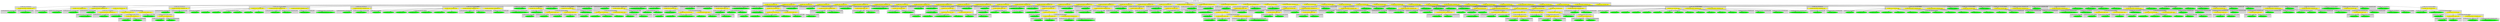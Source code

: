 digraph {

subgraph cluster0 {
 node [style=filled,color=white];
 style=filled;
 color=lightgrey;
 label = "CT_PROG";

"NT_EXPR_CALL_FUNCTION_3160"
 [fillcolor = yellow]
"NT_EXPR_CALL_FUNCTION_3184"
 [fillcolor = yellow]
"NT_EXPR_CALL_FUNCTION_3202"
 [fillcolor = yellow]
"NT_EXPR_CALL_FUNCTION_3220"
 [fillcolor = yellow]
"NT_EXPR_CALL_FUNCTION_3230"
 [fillcolor = yellow]
"NT_EXPR_ASSIGNMENT_OPETATORS_3242"
 [fillcolor = yellow]
"NT_EXPR_ASSIGNMENT_OPETATORS_3245"
 [fillcolor = yellow]
"NT_EXPR_CALL_FUNCTION_3251"
 [fillcolor = yellow]
"NT_EXPR_ASSIGNMENT_OPETATORS_3263"
 [fillcolor = yellow]
"NT_EXPR_ASSIGNMENT_OPETATORS_3266"
 [fillcolor = yellow]
"NT_EXPR_CALL_FUNCTION_3272"
 [fillcolor = yellow]
"NT_EXPR_ASSIGNMENT_OPETATORS_3284"
 [fillcolor = yellow]
"NT_EXPR_CALL_FUNCTION_3287"
 [fillcolor = yellow]
"NT_EXPR_ASSIGNMENT_OPETATORS_3292"
 [fillcolor = yellow]
"NT_EXPR_ASSIGNMENT_OPETATORS_3297"
 [fillcolor = yellow]
"NT_EXPR_CALL_FUNCTION_3302"
 [fillcolor = yellow]
"NT_EXPR_ASSIGNMENT_OPETATORS_3314"
 [fillcolor = yellow]
"NT_EXPR_ASSIGNMENT_OPETATORS_3317"
 [fillcolor = yellow]
"NT_EXPR_CALL_FUNCTION_3323"
 [fillcolor = yellow]
"NT_EXPR_ASSIGNMENT_OPETATORS_3336"
 [fillcolor = yellow]
"NT_EXPR_CALL_FUNCTION_3339"
 [fillcolor = yellow]
"NT_EXPR_ASSIGNMENT_OPETATORS_3344"
 [fillcolor = yellow]
"NT_EXPR_ASSIGNMENT_OPETATORS_3349"
 [fillcolor = yellow]
"NT_EXPR_ASSIGNMENT_OPETATORS_3354"
 [fillcolor = yellow]
"NT_EXPR_ASSIGNMENT_OPETATORS_3357"
 [fillcolor = yellow]
"NT_EXPR_CALL_FUNCTION_3363"
 [fillcolor = yellow]
"NT_EXPR_ASSIGNMENT_OPETATORS_3376"
 [fillcolor = yellow]
"NT_EXPR_CALL_FUNCTION_3381"
 [fillcolor = yellow]
"NT_EXPR_CALL_FUNCTION_3390"
 [fillcolor = yellow]
"NT_EXPR_CALL_FUNCTION_3399"
 [fillcolor = yellow]
"NT_EXPR_CALL_FUNCTION_3405"
 [fillcolor = yellow]
"NT_EXPR_CALL_FUNCTION_3438"
 [fillcolor = yellow]
"NT_EXPR_CALL_FUNCTION_3462"
 [fillcolor = yellow]
"NT_EXPR_CALL_FUNCTION_3486"
 [fillcolor = yellow]
"NT_EXPR_CALL_FUNCTION_3496"
 [fillcolor = yellow]
"NT_EXPR_ASSIGNMENT_OPETATORS_3509"
 [fillcolor = yellow]
"NT_EXPR_CALL_FUNCTION_3514"
 [fillcolor = yellow]
"NT_EXPR_CALL_FUNCTION_3524"
 [fillcolor = yellow]
"NT_EXPR_CALL_FUNCTION_3534"
 [fillcolor = yellow]
"NT_EXPR_ASSIGNMENT_OPETATORS_3540"
 [fillcolor = yellow]
"NT_EXPR_CALL_FUNCTION_3543"
 [fillcolor = yellow]
"NT_EXPR_CALL_FUNCTION_3548"
 [fillcolor = yellow]
"NT_EXPR_ASSIGNMENT_OPETATORS_3555"
 [fillcolor = yellow]
"NT_EXPR_CALL_FUNCTION_3560"
 [fillcolor = yellow]
}
"NT_PROG_3159"->"NT_EXPR_CALL_FUNCTION_3160"
subgraph cluster1 {
 node [style=filled,color=white];
 style=filled;
 color=lightgrey;
 label = "CT_EXPR_CALL_FUNCTION_ID";

"NT_EXPR_ASSIGNMENT_OPETATORS_3161"
 [fillcolor = yellow]
}
subgraph cluster2 {
 node [style=filled,color=white];
 style=filled;
 color=lightgrey;
 label = "CT_EXPR_CALL_FUNCTION_PARAMS";

"NT_EXPR_COLON_OPERATOR_3164"
 [fillcolor = yellow]
"NT_EXPR_ASSIGNMENT_OPETATORS_3167"
 [fillcolor = yellow]
"NT_EXPR_CALL_FUNCTION_3170"
 [fillcolor = yellow]
}
"NT_EXPR_CALL_FUNCTION_3160"->"NT_EXPR_ASSIGNMENT_OPETATORS_3161"
subgraph cluster3 {
 node [style=filled,color=white];
 style=filled;
 color=lightgrey;
 label = "CT_EXPR_ASSIGNMENT_OPETATORS_LEFT";

"NT_ID_3162< m >"
 [fillcolor = green]
}
subgraph cluster4 {
 node [style=filled,color=white];
 style=filled;
 color=lightgrey;
 label = "CT_EXPR_ASSIGNMENT_OPETATORS_RIGHT";

"NT_ID_3163< matrix >"
 [fillcolor = green]
}
"NT_EXPR_ASSIGNMENT_OPETATORS_3161"->"NT_ID_3162< m >"
"NT_EXPR_ASSIGNMENT_OPETATORS_3161"->"NT_ID_3163< matrix >"
"NT_EXPR_CALL_FUNCTION_3160"->"NT_EXPR_COLON_OPERATOR_3164"
subgraph cluster5 {
 node [style=filled,color=white];
 style=filled;
 color=lightgrey;
 label = "CT_EXPR_COLON_OPERATOR_LEFT";

"NT_INT_3165< 1 >"
 [fillcolor = green]
}
subgraph cluster6 {
 node [style=filled,color=white];
 style=filled;
 color=lightgrey;
 label = "CT_EXPR_COLON_OPERATOR_RIGHT";

"NT_INT_3166< 25 >"
 [fillcolor = green]
}
"NT_EXPR_COLON_OPERATOR_3164"->"NT_INT_3165< 1 >"
"NT_EXPR_COLON_OPERATOR_3164"->"NT_INT_3166< 25 >"
"NT_EXPR_CALL_FUNCTION_3160"->"NT_EXPR_ASSIGNMENT_OPETATORS_3167"
subgraph cluster7 {
 node [style=filled,color=white];
 style=filled;
 color=lightgrey;
 label = "CT_EXPR_ASSIGNMENT_OPETATORS_LEFT";

"NT_ID_3168< ncol >"
 [fillcolor = green]
}
subgraph cluster8 {
 node [style=filled,color=white];
 style=filled;
 color=lightgrey;
 label = "CT_EXPR_ASSIGNMENT_OPETATORS_RIGHT";

"NT_INT_3169< 5 >"
 [fillcolor = green]
}
"NT_EXPR_ASSIGNMENT_OPETATORS_3167"->"NT_ID_3168< ncol >"
"NT_EXPR_ASSIGNMENT_OPETATORS_3167"->"NT_INT_3169< 5 >"
"NT_EXPR_CALL_FUNCTION_3160"->"NT_EXPR_CALL_FUNCTION_3170"
subgraph cluster9 {
 node [style=filled,color=white];
 style=filled;
 color=lightgrey;
 label = "CT_EXPR_CALL_FUNCTION_ID";

"NT_EXPR_ASSIGNMENT_OPETATORS_3171"
 [fillcolor = yellow]
}
subgraph cluster10 {
 node [style=filled,color=white];
 style=filled;
 color=lightgrey;
 label = "CT_EXPR_CALL_FUNCTION_PARAMS";

"NT_EXPR_INDEXING_BASIC_3174"
 [fillcolor = yellow]
"NT_EXPR_INDEXING_BASIC_3179"
 [fillcolor = yellow]
}
"NT_EXPR_CALL_FUNCTION_3170"->"NT_EXPR_ASSIGNMENT_OPETATORS_3171"
subgraph cluster11 {
 node [style=filled,color=white];
 style=filled;
 color=lightgrey;
 label = "CT_EXPR_ASSIGNMENT_OPETATORS_LEFT";

"NT_ID_3172< dimnames >"
 [fillcolor = green]
}
subgraph cluster12 {
 node [style=filled,color=white];
 style=filled;
 color=lightgrey;
 label = "CT_EXPR_ASSIGNMENT_OPETATORS_RIGHT";

"NT_ID_3173< list >"
 [fillcolor = green]
}
"NT_EXPR_ASSIGNMENT_OPETATORS_3171"->"NT_ID_3172< dimnames >"
"NT_EXPR_ASSIGNMENT_OPETATORS_3171"->"NT_ID_3173< list >"
"NT_EXPR_CALL_FUNCTION_3170"->"NT_EXPR_INDEXING_BASIC_3174"
subgraph cluster13 {
 node [style=filled,color=white];
 style=filled;
 color=lightgrey;
 label = "CT_EXPR_INDEXING_BASIC_BASE";

"NT_ID_3175< letters >"
 [fillcolor = green]}
subgraph cluster14 {
 node [style=filled,color=white];
 style=filled;
 color=lightgrey;
 label = "CT_EXPR_INDEXING_BASIC_OFFSET";

"NT_EXPR_COLON_OPERATOR_3176"
 [fillcolor = yellow]}
"NT_EXPR_INDEXING_BASIC_3174"->"NT_ID_3175< letters >"
"NT_EXPR_INDEXING_BASIC_3174"->"NT_EXPR_COLON_OPERATOR_3176"
subgraph cluster15 {
 node [style=filled,color=white];
 style=filled;
 color=lightgrey;
 label = "CT_EXPR_COLON_OPERATOR_LEFT";

"NT_INT_3177< 1 >"
 [fillcolor = green]
}
subgraph cluster16 {
 node [style=filled,color=white];
 style=filled;
 color=lightgrey;
 label = "CT_EXPR_COLON_OPERATOR_RIGHT";

"NT_INT_3178< 5 >"
 [fillcolor = green]
}
"NT_EXPR_COLON_OPERATOR_3176"->"NT_INT_3177< 1 >"
"NT_EXPR_COLON_OPERATOR_3176"->"NT_INT_3178< 5 >"
"NT_EXPR_CALL_FUNCTION_3170"->"NT_EXPR_INDEXING_BASIC_3179"
subgraph cluster17 {
 node [style=filled,color=white];
 style=filled;
 color=lightgrey;
 label = "CT_EXPR_INDEXING_BASIC_BASE";

"NT_ID_3180< LETTERS >"
 [fillcolor = green]}
subgraph cluster18 {
 node [style=filled,color=white];
 style=filled;
 color=lightgrey;
 label = "CT_EXPR_INDEXING_BASIC_OFFSET";

"NT_EXPR_COLON_OPERATOR_3181"
 [fillcolor = yellow]}
"NT_EXPR_INDEXING_BASIC_3179"->"NT_ID_3180< LETTERS >"
"NT_EXPR_INDEXING_BASIC_3179"->"NT_EXPR_COLON_OPERATOR_3181"
subgraph cluster19 {
 node [style=filled,color=white];
 style=filled;
 color=lightgrey;
 label = "CT_EXPR_COLON_OPERATOR_LEFT";

"NT_INT_3182< 1 >"
 [fillcolor = green]
}
subgraph cluster20 {
 node [style=filled,color=white];
 style=filled;
 color=lightgrey;
 label = "CT_EXPR_COLON_OPERATOR_RIGHT";

"NT_INT_3183< 5 >"
 [fillcolor = green]
}
"NT_EXPR_COLON_OPERATOR_3181"->"NT_INT_3182< 1 >"
"NT_EXPR_COLON_OPERATOR_3181"->"NT_INT_3183< 5 >"
"NT_PROG_3159"->"NT_EXPR_CALL_FUNCTION_3184"
subgraph cluster21 {
 node [style=filled,color=white];
 style=filled;
 color=lightgrey;
 label = "CT_EXPR_CALL_FUNCTION_ID";

"NT_EXPR_ASSIGNMENT_OPETATORS_3185"
 [fillcolor = yellow]
}
subgraph cluster22 {
 node [style=filled,color=white];
 style=filled;
 color=lightgrey;
 label = "CT_EXPR_CALL_FUNCTION_PARAMS";

"NT_EXPR_CALL_FUNCTION_3188"
 [fillcolor = yellow]
"NT_EXPR_ASSIGNMENT_OPETATORS_3196"
 [fillcolor = yellow]
"NT_EXPR_ASSIGNMENT_OPETATORS_3199"
 [fillcolor = yellow]
}
"NT_EXPR_CALL_FUNCTION_3184"->"NT_EXPR_ASSIGNMENT_OPETATORS_3185"
subgraph cluster23 {
 node [style=filled,color=white];
 style=filled;
 color=lightgrey;
 label = "CT_EXPR_ASSIGNMENT_OPETATORS_LEFT";

"NT_ID_3186< si >"
 [fillcolor = green]
}
subgraph cluster24 {
 node [style=filled,color=white];
 style=filled;
 color=lightgrey;
 label = "CT_EXPR_ASSIGNMENT_OPETATORS_RIGHT";

"NT_ID_3187< matrix >"
 [fillcolor = green]
}
"NT_EXPR_ASSIGNMENT_OPETATORS_3185"->"NT_ID_3186< si >"
"NT_EXPR_ASSIGNMENT_OPETATORS_3185"->"NT_ID_3187< matrix >"
"NT_EXPR_CALL_FUNCTION_3184"->"NT_EXPR_CALL_FUNCTION_3188"
subgraph cluster25 {
 node [style=filled,color=white];
 style=filled;
 color=lightgrey;
 label = "CT_EXPR_CALL_FUNCTION_ID";

"NT_ID_3189< c >"
 [fillcolor = green]
}
subgraph cluster26 {
 node [style=filled,color=white];
 style=filled;
 color=lightgrey;
 label = "CT_EXPR_CALL_FUNCTION_PARAMS";

"NT_INT_3190< 1 >"
 [fillcolor = green]
"NT_INT_3191< 1 >"
 [fillcolor = green]
"NT_INT_3192< 2 >"
 [fillcolor = green]
"NT_INT_3193< 3 >"
 [fillcolor = green]
"NT_INT_3194< 3 >"
 [fillcolor = green]
"NT_INT_3195< 4 >"
 [fillcolor = green]
}
"NT_EXPR_CALL_FUNCTION_3188"->"NT_ID_3189< c >"
"NT_EXPR_CALL_FUNCTION_3188"->"NT_INT_3190< 1 >"
"NT_EXPR_CALL_FUNCTION_3188"->"NT_INT_3191< 1 >"
"NT_EXPR_CALL_FUNCTION_3188"->"NT_INT_3192< 2 >"
"NT_EXPR_CALL_FUNCTION_3188"->"NT_INT_3193< 3 >"
"NT_EXPR_CALL_FUNCTION_3188"->"NT_INT_3194< 3 >"
"NT_EXPR_CALL_FUNCTION_3188"->"NT_INT_3195< 4 >"
"NT_EXPR_CALL_FUNCTION_3184"->"NT_EXPR_ASSIGNMENT_OPETATORS_3196"
subgraph cluster27 {
 node [style=filled,color=white];
 style=filled;
 color=lightgrey;
 label = "CT_EXPR_ASSIGNMENT_OPETATORS_LEFT";

"NT_ID_3197< ncol >"
 [fillcolor = green]
}
subgraph cluster28 {
 node [style=filled,color=white];
 style=filled;
 color=lightgrey;
 label = "CT_EXPR_ASSIGNMENT_OPETATORS_RIGHT";

"NT_INT_3198< 2 >"
 [fillcolor = green]
}
"NT_EXPR_ASSIGNMENT_OPETATORS_3196"->"NT_ID_3197< ncol >"
"NT_EXPR_ASSIGNMENT_OPETATORS_3196"->"NT_INT_3198< 2 >"
"NT_EXPR_CALL_FUNCTION_3184"->"NT_EXPR_ASSIGNMENT_OPETATORS_3199"
subgraph cluster29 {
 node [style=filled,color=white];
 style=filled;
 color=lightgrey;
 label = "CT_EXPR_ASSIGNMENT_OPETATORS_LEFT";

"NT_ID_3200< byrow >"
 [fillcolor = green]
}
subgraph cluster30 {
 node [style=filled,color=white];
 style=filled;
 color=lightgrey;
 label = "CT_EXPR_ASSIGNMENT_OPETATORS_RIGHT";

"NT_LITERALSPECIFIER_3201< TRUE >"
 [fillcolor = green]
}
"NT_EXPR_ASSIGNMENT_OPETATORS_3199"->"NT_ID_3200< byrow >"
"NT_EXPR_ASSIGNMENT_OPETATORS_3199"->"NT_LITERALSPECIFIER_3201< TRUE >"
"NT_PROG_3159"->"NT_EXPR_CALL_FUNCTION_3202"
subgraph cluster31 {
 node [style=filled,color=white];
 style=filled;
 color=lightgrey;
 label = "CT_EXPR_CALL_FUNCTION_ID";

"NT_EXPR_ASSIGNMENT_OPETATORS_3203"
 [fillcolor = yellow]
}
subgraph cluster32 {
 node [style=filled,color=white];
 style=filled;
 color=lightgrey;
 label = "CT_EXPR_CALL_FUNCTION_PARAMS";

"NT_EXPR_CALL_FUNCTION_3206"
 [fillcolor = yellow]
"NT_EXPR_ASSIGNMENT_OPETATORS_3214"
 [fillcolor = yellow]
"NT_EXPR_ASSIGNMENT_OPETATORS_3217"
 [fillcolor = yellow]
}
"NT_EXPR_CALL_FUNCTION_3202"->"NT_EXPR_ASSIGNMENT_OPETATORS_3203"
subgraph cluster33 {
 node [style=filled,color=white];
 style=filled;
 color=lightgrey;
 label = "CT_EXPR_ASSIGNMENT_OPETATORS_LEFT";

"NT_ID_3204< ss >"
 [fillcolor = green]
}
subgraph cluster34 {
 node [style=filled,color=white];
 style=filled;
 color=lightgrey;
 label = "CT_EXPR_ASSIGNMENT_OPETATORS_RIGHT";

"NT_ID_3205< matrix >"
 [fillcolor = green]
}
"NT_EXPR_ASSIGNMENT_OPETATORS_3203"->"NT_ID_3204< ss >"
"NT_EXPR_ASSIGNMENT_OPETATORS_3203"->"NT_ID_3205< matrix >"
"NT_EXPR_CALL_FUNCTION_3202"->"NT_EXPR_CALL_FUNCTION_3206"
subgraph cluster35 {
 node [style=filled,color=white];
 style=filled;
 color=lightgrey;
 label = "CT_EXPR_CALL_FUNCTION_ID";

"NT_ID_3207< c >"
 [fillcolor = green]
}
subgraph cluster36 {
 node [style=filled,color=white];
 style=filled;
 color=lightgrey;
 label = "CT_EXPR_CALL_FUNCTION_PARAMS";

"NT_STRING_3208< a >"
 [fillcolor = green]
"NT_STRING_3209< A >"
 [fillcolor = green]
"NT_STRING_3210< b >"
 [fillcolor = green]
"NT_STRING_3211< C >"
 [fillcolor = green]
"NT_STRING_3212< c >"
 [fillcolor = green]
"NT_STRING_3213< D >"
 [fillcolor = green]
}
"NT_EXPR_CALL_FUNCTION_3206"->"NT_ID_3207< c >"
"NT_EXPR_CALL_FUNCTION_3206"->"NT_STRING_3208< a >"
"NT_EXPR_CALL_FUNCTION_3206"->"NT_STRING_3209< A >"
"NT_EXPR_CALL_FUNCTION_3206"->"NT_STRING_3210< b >"
"NT_EXPR_CALL_FUNCTION_3206"->"NT_STRING_3211< C >"
"NT_EXPR_CALL_FUNCTION_3206"->"NT_STRING_3212< c >"
"NT_EXPR_CALL_FUNCTION_3206"->"NT_STRING_3213< D >"
"NT_EXPR_CALL_FUNCTION_3202"->"NT_EXPR_ASSIGNMENT_OPETATORS_3214"
subgraph cluster37 {
 node [style=filled,color=white];
 style=filled;
 color=lightgrey;
 label = "CT_EXPR_ASSIGNMENT_OPETATORS_LEFT";

"NT_ID_3215< ncol >"
 [fillcolor = green]
}
subgraph cluster38 {
 node [style=filled,color=white];
 style=filled;
 color=lightgrey;
 label = "CT_EXPR_ASSIGNMENT_OPETATORS_RIGHT";

"NT_INT_3216< 2 >"
 [fillcolor = green]
}
"NT_EXPR_ASSIGNMENT_OPETATORS_3214"->"NT_ID_3215< ncol >"
"NT_EXPR_ASSIGNMENT_OPETATORS_3214"->"NT_INT_3216< 2 >"
"NT_EXPR_CALL_FUNCTION_3202"->"NT_EXPR_ASSIGNMENT_OPETATORS_3217"
subgraph cluster39 {
 node [style=filled,color=white];
 style=filled;
 color=lightgrey;
 label = "CT_EXPR_ASSIGNMENT_OPETATORS_LEFT";

"NT_ID_3218< byrow >"
 [fillcolor = green]
}
subgraph cluster40 {
 node [style=filled,color=white];
 style=filled;
 color=lightgrey;
 label = "CT_EXPR_ASSIGNMENT_OPETATORS_RIGHT";

"NT_LITERALSPECIFIER_3219< TRUE >"
 [fillcolor = green]
}
"NT_EXPR_ASSIGNMENT_OPETATORS_3217"->"NT_ID_3218< byrow >"
"NT_EXPR_ASSIGNMENT_OPETATORS_3217"->"NT_LITERALSPECIFIER_3219< TRUE >"
"NT_PROG_3159"->"NT_EXPR_CALL_FUNCTION_3220"
subgraph cluster41 {
 node [style=filled,color=white];
 style=filled;
 color=lightgrey;
 label = "CT_EXPR_CALL_FUNCTION_ID";

"NT_ID_3221< stopifnot >"
 [fillcolor = green]
}
subgraph cluster42 {
 node [style=filled,color=white];
 style=filled;
 color=lightgrey;
 label = "CT_EXPR_CALL_FUNCTION_PARAMS";

"NT_EXPR_CALL_FUNCTION_3222"
 [fillcolor = yellow]
}
"NT_EXPR_CALL_FUNCTION_3220"->"NT_ID_3221< stopifnot >"
"NT_EXPR_CALL_FUNCTION_3220"->"NT_EXPR_CALL_FUNCTION_3222"
subgraph cluster43 {
 node [style=filled,color=white];
 style=filled;
 color=lightgrey;
 label = "CT_EXPR_CALL_FUNCTION_ID";

"NT_ID_3223< identical >"
 [fillcolor = green]
}
subgraph cluster44 {
 node [style=filled,color=white];
 style=filled;
 color=lightgrey;
 label = "CT_EXPR_CALL_FUNCTION_PARAMS";

"NT_EXPR_INDEXING_BASIC_3224"
 [fillcolor = yellow]
"NT_EXPR_INDEXING_BASIC_3227"
 [fillcolor = yellow]
}
"NT_EXPR_CALL_FUNCTION_3222"->"NT_ID_3223< identical >"
"NT_EXPR_CALL_FUNCTION_3222"->"NT_EXPR_INDEXING_BASIC_3224"
subgraph cluster45 {
 node [style=filled,color=white];
 style=filled;
 color=lightgrey;
 label = "CT_EXPR_INDEXING_BASIC_BASE";

"NT_ID_3225< m >"
 [fillcolor = green]}
subgraph cluster46 {
 node [style=filled,color=white];
 style=filled;
 color=lightgrey;
 label = "CT_EXPR_INDEXING_BASIC_OFFSET";

"NT_ID_3226< si >"
 [fillcolor = green]}
"NT_EXPR_INDEXING_BASIC_3224"->"NT_ID_3225< m >"
"NT_EXPR_INDEXING_BASIC_3224"->"NT_ID_3226< si >"
"NT_EXPR_CALL_FUNCTION_3222"->"NT_EXPR_INDEXING_BASIC_3227"
subgraph cluster47 {
 node [style=filled,color=white];
 style=filled;
 color=lightgrey;
 label = "CT_EXPR_INDEXING_BASIC_BASE";

"NT_ID_3228< m >"
 [fillcolor = green]}
subgraph cluster48 {
 node [style=filled,color=white];
 style=filled;
 color=lightgrey;
 label = "CT_EXPR_INDEXING_BASIC_OFFSET";

"NT_ID_3229< ss >"
 [fillcolor = green]}
"NT_EXPR_INDEXING_BASIC_3227"->"NT_ID_3228< m >"
"NT_EXPR_INDEXING_BASIC_3227"->"NT_ID_3229< ss >"
"NT_PROG_3159"->"NT_EXPR_CALL_FUNCTION_3230"
subgraph cluster49 {
 node [style=filled,color=white];
 style=filled;
 color=lightgrey;
 label = "CT_EXPR_CALL_FUNCTION_ID";

"NT_ID_3231< stopifnot >"
 [fillcolor = green]
}
subgraph cluster50 {
 node [style=filled,color=white];
 style=filled;
 color=lightgrey;
 label = "CT_EXPR_CALL_FUNCTION_PARAMS";

"NT_EXPR_CALL_FUNCTION_3232"
 [fillcolor = yellow]
}
"NT_EXPR_CALL_FUNCTION_3230"->"NT_ID_3231< stopifnot >"
"NT_EXPR_CALL_FUNCTION_3230"->"NT_EXPR_CALL_FUNCTION_3232"
subgraph cluster51 {
 node [style=filled,color=white];
 style=filled;
 color=lightgrey;
 label = "CT_EXPR_CALL_FUNCTION_ID";

"NT_ID_3233< identical >"
 [fillcolor = green]
}
subgraph cluster52 {
 node [style=filled,color=white];
 style=filled;
 color=lightgrey;
 label = "CT_EXPR_CALL_FUNCTION_PARAMS";

"NT_EXPR_CALL_FUNCTION_3234"
 [fillcolor = yellow]
"NT_EXPR_INDEXING_BASIC_3239"
 [fillcolor = yellow]
}
"NT_EXPR_CALL_FUNCTION_3232"->"NT_ID_3233< identical >"
"NT_EXPR_CALL_FUNCTION_3232"->"NT_EXPR_CALL_FUNCTION_3234"
subgraph cluster53 {
 node [style=filled,color=white];
 style=filled;
 color=lightgrey;
 label = "CT_EXPR_CALL_FUNCTION_ID";

"NT_ID_3235< c >"
 [fillcolor = green]
}
subgraph cluster54 {
 node [style=filled,color=white];
 style=filled;
 color=lightgrey;
 label = "CT_EXPR_CALL_FUNCTION_PARAMS";

"NT_INT_3236< 1L >"
 [fillcolor = green]
"NT_INT_3237< 12L >"
 [fillcolor = green]
"NT_INT_3238< 18L >"
 [fillcolor = green]
}
"NT_EXPR_CALL_FUNCTION_3234"->"NT_ID_3235< c >"
"NT_EXPR_CALL_FUNCTION_3234"->"NT_INT_3236< 1L >"
"NT_EXPR_CALL_FUNCTION_3234"->"NT_INT_3237< 12L >"
"NT_EXPR_CALL_FUNCTION_3234"->"NT_INT_3238< 18L >"
"NT_EXPR_CALL_FUNCTION_3232"->"NT_EXPR_INDEXING_BASIC_3239"
subgraph cluster55 {
 node [style=filled,color=white];
 style=filled;
 color=lightgrey;
 label = "CT_EXPR_INDEXING_BASIC_BASE";

"NT_ID_3240< m >"
 [fillcolor = green]}
subgraph cluster56 {
 node [style=filled,color=white];
 style=filled;
 color=lightgrey;
 label = "CT_EXPR_INDEXING_BASIC_OFFSET";

"NT_ID_3241< ss >"
 [fillcolor = green]}
"NT_EXPR_INDEXING_BASIC_3239"->"NT_ID_3240< m >"
"NT_EXPR_INDEXING_BASIC_3239"->"NT_ID_3241< ss >"
"NT_PROG_3159"->"NT_EXPR_ASSIGNMENT_OPETATORS_3242"
subgraph cluster57 {
 node [style=filled,color=white];
 style=filled;
 color=lightgrey;
 label = "CT_EXPR_ASSIGNMENT_OPETATORS_LEFT";

"NT_ID_3243< ssna >"
 [fillcolor = green]
}
subgraph cluster58 {
 node [style=filled,color=white];
 style=filled;
 color=lightgrey;
 label = "CT_EXPR_ASSIGNMENT_OPETATORS_RIGHT";

"NT_ID_3244< ss >"
 [fillcolor = green]
}
"NT_EXPR_ASSIGNMENT_OPETATORS_3242"->"NT_ID_3243< ssna >"
"NT_EXPR_ASSIGNMENT_OPETATORS_3242"->"NT_ID_3244< ss >"
"NT_PROG_3159"->"NT_EXPR_ASSIGNMENT_OPETATORS_3245"
subgraph cluster59 {
 node [style=filled,color=white];
 style=filled;
 color=lightgrey;
 label = "CT_EXPR_ASSIGNMENT_OPETATORS_LEFT";

"NT_EXPR_INDEXING_BASIC_3246"
 [fillcolor = yellow]
}
subgraph cluster60 {
 node [style=filled,color=white];
 style=filled;
 color=lightgrey;
 label = "CT_EXPR_ASSIGNMENT_OPETATORS_RIGHT";

"NT_LITERALSPECIFIER_3250< NA >"
 [fillcolor = green]
}
"NT_EXPR_ASSIGNMENT_OPETATORS_3245"->"NT_EXPR_INDEXING_BASIC_3246"
subgraph cluster61 {
 node [style=filled,color=white];
 style=filled;
 color=lightgrey;
 label = "CT_EXPR_INDEXING_BASIC_BASE";

"NT_ID_3247< ssna >"
 [fillcolor = green]}
subgraph cluster62 {
 node [style=filled,color=white];
 style=filled;
 color=lightgrey;
 label = "CT_EXPR_INDEXING_BASIC_OFFSET";

"NT_INT_3248< 2 >"
 [fillcolor = green]"NT_INT_3249< 2 >"
 [fillcolor = green]}
"NT_EXPR_INDEXING_BASIC_3246"->"NT_ID_3247< ssna >"
"NT_EXPR_INDEXING_BASIC_3246"->"NT_INT_3248< 2 >"
"NT_EXPR_INDEXING_BASIC_3246"->"NT_INT_3249< 2 >"
"NT_EXPR_ASSIGNMENT_OPETATORS_3245"->"NT_LITERALSPECIFIER_3250< NA >"
"NT_PROG_3159"->"NT_EXPR_CALL_FUNCTION_3251"
subgraph cluster63 {
 node [style=filled,color=white];
 style=filled;
 color=lightgrey;
 label = "CT_EXPR_CALL_FUNCTION_ID";

"NT_ID_3252< stopifnot >"
 [fillcolor = green]
}
subgraph cluster64 {
 node [style=filled,color=white];
 style=filled;
 color=lightgrey;
 label = "CT_EXPR_CALL_FUNCTION_PARAMS";

"NT_EXPR_CALL_FUNCTION_3253"
 [fillcolor = yellow]
}
"NT_EXPR_CALL_FUNCTION_3251"->"NT_ID_3252< stopifnot >"
"NT_EXPR_CALL_FUNCTION_3251"->"NT_EXPR_CALL_FUNCTION_3253"
subgraph cluster65 {
 node [style=filled,color=white];
 style=filled;
 color=lightgrey;
 label = "CT_EXPR_CALL_FUNCTION_ID";

"NT_ID_3254< identical >"
 [fillcolor = green]
}
subgraph cluster66 {
 node [style=filled,color=white];
 style=filled;
 color=lightgrey;
 label = "CT_EXPR_CALL_FUNCTION_PARAMS";

"NT_EXPR_CALL_FUNCTION_3255"
 [fillcolor = yellow]
"NT_EXPR_INDEXING_BASIC_3260"
 [fillcolor = yellow]
}
"NT_EXPR_CALL_FUNCTION_3253"->"NT_ID_3254< identical >"
"NT_EXPR_CALL_FUNCTION_3253"->"NT_EXPR_CALL_FUNCTION_3255"
subgraph cluster67 {
 node [style=filled,color=white];
 style=filled;
 color=lightgrey;
 label = "CT_EXPR_CALL_FUNCTION_ID";

"NT_ID_3256< c >"
 [fillcolor = green]
}
subgraph cluster68 {
 node [style=filled,color=white];
 style=filled;
 color=lightgrey;
 label = "CT_EXPR_CALL_FUNCTION_PARAMS";

"NT_INT_3257< 1L >"
 [fillcolor = green]
"NT_LITERALSPECIFIER_3258< NA >"
 [fillcolor = green]
"NT_INT_3259< 18L >"
 [fillcolor = green]
}
"NT_EXPR_CALL_FUNCTION_3255"->"NT_ID_3256< c >"
"NT_EXPR_CALL_FUNCTION_3255"->"NT_INT_3257< 1L >"
"NT_EXPR_CALL_FUNCTION_3255"->"NT_LITERALSPECIFIER_3258< NA >"
"NT_EXPR_CALL_FUNCTION_3255"->"NT_INT_3259< 18L >"
"NT_EXPR_CALL_FUNCTION_3253"->"NT_EXPR_INDEXING_BASIC_3260"
subgraph cluster69 {
 node [style=filled,color=white];
 style=filled;
 color=lightgrey;
 label = "CT_EXPR_INDEXING_BASIC_BASE";

"NT_ID_3261< m >"
 [fillcolor = green]}
subgraph cluster70 {
 node [style=filled,color=white];
 style=filled;
 color=lightgrey;
 label = "CT_EXPR_INDEXING_BASIC_OFFSET";

"NT_ID_3262< ssna >"
 [fillcolor = green]}
"NT_EXPR_INDEXING_BASIC_3260"->"NT_ID_3261< m >"
"NT_EXPR_INDEXING_BASIC_3260"->"NT_ID_3262< ssna >"
"NT_PROG_3159"->"NT_EXPR_ASSIGNMENT_OPETATORS_3263"
subgraph cluster71 {
 node [style=filled,color=white];
 style=filled;
 color=lightgrey;
 label = "CT_EXPR_ASSIGNMENT_OPETATORS_LEFT";

"NT_ID_3264< ssna >"
 [fillcolor = green]
}
subgraph cluster72 {
 node [style=filled,color=white];
 style=filled;
 color=lightgrey;
 label = "CT_EXPR_ASSIGNMENT_OPETATORS_RIGHT";

"NT_ID_3265< ss >"
 [fillcolor = green]
}
"NT_EXPR_ASSIGNMENT_OPETATORS_3263"->"NT_ID_3264< ssna >"
"NT_EXPR_ASSIGNMENT_OPETATORS_3263"->"NT_ID_3265< ss >"
"NT_PROG_3159"->"NT_EXPR_ASSIGNMENT_OPETATORS_3266"
subgraph cluster73 {
 node [style=filled,color=white];
 style=filled;
 color=lightgrey;
 label = "CT_EXPR_ASSIGNMENT_OPETATORS_LEFT";

"NT_EXPR_INDEXING_BASIC_3267"
 [fillcolor = yellow]
}
subgraph cluster74 {
 node [style=filled,color=white];
 style=filled;
 color=lightgrey;
 label = "CT_EXPR_ASSIGNMENT_OPETATORS_RIGHT";

"NT_LITERALSPECIFIER_3271< NA >"
 [fillcolor = green]
}
"NT_EXPR_ASSIGNMENT_OPETATORS_3266"->"NT_EXPR_INDEXING_BASIC_3267"
subgraph cluster75 {
 node [style=filled,color=white];
 style=filled;
 color=lightgrey;
 label = "CT_EXPR_INDEXING_BASIC_BASE";

"NT_ID_3268< ssna >"
 [fillcolor = green]}
subgraph cluster76 {
 node [style=filled,color=white];
 style=filled;
 color=lightgrey;
 label = "CT_EXPR_INDEXING_BASIC_OFFSET";

"NT_INT_3269< 2 >"
 [fillcolor = green]"NT_INT_3270< 1 >"
 [fillcolor = green]}
"NT_EXPR_INDEXING_BASIC_3267"->"NT_ID_3268< ssna >"
"NT_EXPR_INDEXING_BASIC_3267"->"NT_INT_3269< 2 >"
"NT_EXPR_INDEXING_BASIC_3267"->"NT_INT_3270< 1 >"
"NT_EXPR_ASSIGNMENT_OPETATORS_3266"->"NT_LITERALSPECIFIER_3271< NA >"
"NT_PROG_3159"->"NT_EXPR_CALL_FUNCTION_3272"
subgraph cluster77 {
 node [style=filled,color=white];
 style=filled;
 color=lightgrey;
 label = "CT_EXPR_CALL_FUNCTION_ID";

"NT_ID_3273< stopifnot >"
 [fillcolor = green]
}
subgraph cluster78 {
 node [style=filled,color=white];
 style=filled;
 color=lightgrey;
 label = "CT_EXPR_CALL_FUNCTION_PARAMS";

"NT_EXPR_CALL_FUNCTION_3274"
 [fillcolor = yellow]
}
"NT_EXPR_CALL_FUNCTION_3272"->"NT_ID_3273< stopifnot >"
"NT_EXPR_CALL_FUNCTION_3272"->"NT_EXPR_CALL_FUNCTION_3274"
subgraph cluster79 {
 node [style=filled,color=white];
 style=filled;
 color=lightgrey;
 label = "CT_EXPR_CALL_FUNCTION_ID";

"NT_ID_3275< identical >"
 [fillcolor = green]
}
subgraph cluster80 {
 node [style=filled,color=white];
 style=filled;
 color=lightgrey;
 label = "CT_EXPR_CALL_FUNCTION_PARAMS";

"NT_EXPR_CALL_FUNCTION_3276"
 [fillcolor = yellow]
"NT_EXPR_INDEXING_BASIC_3281"
 [fillcolor = yellow]
}
"NT_EXPR_CALL_FUNCTION_3274"->"NT_ID_3275< identical >"
"NT_EXPR_CALL_FUNCTION_3274"->"NT_EXPR_CALL_FUNCTION_3276"
subgraph cluster81 {
 node [style=filled,color=white];
 style=filled;
 color=lightgrey;
 label = "CT_EXPR_CALL_FUNCTION_ID";

"NT_ID_3277< c >"
 [fillcolor = green]
}
subgraph cluster82 {
 node [style=filled,color=white];
 style=filled;
 color=lightgrey;
 label = "CT_EXPR_CALL_FUNCTION_PARAMS";

"NT_INT_3278< 1L >"
 [fillcolor = green]
"NT_LITERALSPECIFIER_3279< NA >"
 [fillcolor = green]
"NT_INT_3280< 18L >"
 [fillcolor = green]
}
"NT_EXPR_CALL_FUNCTION_3276"->"NT_ID_3277< c >"
"NT_EXPR_CALL_FUNCTION_3276"->"NT_INT_3278< 1L >"
"NT_EXPR_CALL_FUNCTION_3276"->"NT_LITERALSPECIFIER_3279< NA >"
"NT_EXPR_CALL_FUNCTION_3276"->"NT_INT_3280< 18L >"
"NT_EXPR_CALL_FUNCTION_3274"->"NT_EXPR_INDEXING_BASIC_3281"
subgraph cluster83 {
 node [style=filled,color=white];
 style=filled;
 color=lightgrey;
 label = "CT_EXPR_INDEXING_BASIC_BASE";

"NT_ID_3282< m >"
 [fillcolor = green]}
subgraph cluster84 {
 node [style=filled,color=white];
 style=filled;
 color=lightgrey;
 label = "CT_EXPR_INDEXING_BASIC_OFFSET";

"NT_ID_3283< ssna >"
 [fillcolor = green]}
"NT_EXPR_INDEXING_BASIC_3281"->"NT_ID_3282< m >"
"NT_EXPR_INDEXING_BASIC_3281"->"NT_ID_3283< ssna >"
"NT_PROG_3159"->"NT_EXPR_ASSIGNMENT_OPETATORS_3284"
subgraph cluster85 {
 node [style=filled,color=white];
 style=filled;
 color=lightgrey;
 label = "CT_EXPR_ASSIGNMENT_OPETATORS_LEFT";

"NT_ID_3285< mnadim >"
 [fillcolor = green]
}
subgraph cluster86 {
 node [style=filled,color=white];
 style=filled;
 color=lightgrey;
 label = "CT_EXPR_ASSIGNMENT_OPETATORS_RIGHT";

"NT_ID_3286< m >"
 [fillcolor = green]
}
"NT_EXPR_ASSIGNMENT_OPETATORS_3284"->"NT_ID_3285< mnadim >"
"NT_EXPR_ASSIGNMENT_OPETATORS_3284"->"NT_ID_3286< m >"
"NT_PROG_3159"->"NT_EXPR_CALL_FUNCTION_3287"
subgraph cluster87 {
 node [style=filled,color=white];
 style=filled;
 color=lightgrey;
 label = "CT_EXPR_CALL_FUNCTION_ID";

"NT_EXPR_ASSIGNMENT_OPETATORS_3288"
 [fillcolor = yellow]
}
subgraph cluster88 {
 node [style=filled,color=white];
 style=filled;
 color=lightgrey;
 label = "CT_EXPR_CALL_FUNCTION_PARAMS";

"NT_ID_3291< mnadim >"
 [fillcolor = green]
}
"NT_EXPR_CALL_FUNCTION_3287"->"NT_EXPR_ASSIGNMENT_OPETATORS_3288"
subgraph cluster89 {
 node [style=filled,color=white];
 style=filled;
 color=lightgrey;
 label = "CT_EXPR_ASSIGNMENT_OPETATORS_LEFT";

"NT_ID_3289< tmp >"
 [fillcolor = green]
}
subgraph cluster90 {
 node [style=filled,color=white];
 style=filled;
 color=lightgrey;
 label = "CT_EXPR_ASSIGNMENT_OPETATORS_RIGHT";

"NT_ID_3290< rownames >"
 [fillcolor = green]
}
"NT_EXPR_ASSIGNMENT_OPETATORS_3288"->"NT_ID_3289< tmp >"
"NT_EXPR_ASSIGNMENT_OPETATORS_3288"->"NT_ID_3290< rownames >"
"NT_EXPR_CALL_FUNCTION_3287"->"NT_ID_3291< mnadim >"
"NT_PROG_3159"->"NT_EXPR_ASSIGNMENT_OPETATORS_3292"
subgraph cluster91 {
 node [style=filled,color=white];
 style=filled;
 color=lightgrey;
 label = "CT_EXPR_ASSIGNMENT_OPETATORS_LEFT";

"NT_EXPR_INDEXING_BASIC_3293"
 [fillcolor = yellow]
}
subgraph cluster92 {
 node [style=filled,color=white];
 style=filled;
 color=lightgrey;
 label = "CT_EXPR_ASSIGNMENT_OPETATORS_RIGHT";

"NT_LITERALSPECIFIER_3296< NA >"
 [fillcolor = green]
}
"NT_EXPR_ASSIGNMENT_OPETATORS_3292"->"NT_EXPR_INDEXING_BASIC_3293"
subgraph cluster93 {
 node [style=filled,color=white];
 style=filled;
 color=lightgrey;
 label = "CT_EXPR_INDEXING_BASIC_BASE";

"NT_ID_3294< tmp >"
 [fillcolor = green]}
subgraph cluster94 {
 node [style=filled,color=white];
 style=filled;
 color=lightgrey;
 label = "CT_EXPR_INDEXING_BASIC_OFFSET";

"NT_INT_3295< 5 >"
 [fillcolor = green]}
"NT_EXPR_INDEXING_BASIC_3293"->"NT_ID_3294< tmp >"
"NT_EXPR_INDEXING_BASIC_3293"->"NT_INT_3295< 5 >"
"NT_EXPR_ASSIGNMENT_OPETATORS_3292"->"NT_LITERALSPECIFIER_3296< NA >"
"NT_PROG_3159"->"NT_EXPR_ASSIGNMENT_OPETATORS_3297"
subgraph cluster95 {
 node [style=filled,color=white];
 style=filled;
 color=lightgrey;
 label = "CT_EXPR_ASSIGNMENT_OPETATORS_LEFT";

"NT_EXPR_CALL_FUNCTION_3298"
 [fillcolor = yellow]
}
subgraph cluster96 {
 node [style=filled,color=white];
 style=filled;
 color=lightgrey;
 label = "CT_EXPR_ASSIGNMENT_OPETATORS_RIGHT";

"NT_ID_3301< tmp >"
 [fillcolor = green]
}
"NT_EXPR_ASSIGNMENT_OPETATORS_3297"->"NT_EXPR_CALL_FUNCTION_3298"
subgraph cluster97 {
 node [style=filled,color=white];
 style=filled;
 color=lightgrey;
 label = "CT_EXPR_CALL_FUNCTION_ID";

"NT_ID_3299< rownames >"
 [fillcolor = green]
}
subgraph cluster98 {
 node [style=filled,color=white];
 style=filled;
 color=lightgrey;
 label = "CT_EXPR_CALL_FUNCTION_PARAMS";

"NT_ID_3300< mnadim >"
 [fillcolor = green]
}
"NT_EXPR_CALL_FUNCTION_3298"->"NT_ID_3299< rownames >"
"NT_EXPR_CALL_FUNCTION_3298"->"NT_ID_3300< mnadim >"
"NT_EXPR_ASSIGNMENT_OPETATORS_3297"->"NT_ID_3301< tmp >"
"NT_PROG_3159"->"NT_EXPR_CALL_FUNCTION_3302"
subgraph cluster99 {
 node [style=filled,color=white];
 style=filled;
 color=lightgrey;
 label = "CT_EXPR_CALL_FUNCTION_ID";

"NT_ID_3303< stopifnot >"
 [fillcolor = green]
}
subgraph cluster100 {
 node [style=filled,color=white];
 style=filled;
 color=lightgrey;
 label = "CT_EXPR_CALL_FUNCTION_PARAMS";

"NT_EXPR_CALL_FUNCTION_3304"
 [fillcolor = yellow]
}
"NT_EXPR_CALL_FUNCTION_3302"->"NT_ID_3303< stopifnot >"
"NT_EXPR_CALL_FUNCTION_3302"->"NT_EXPR_CALL_FUNCTION_3304"
subgraph cluster101 {
 node [style=filled,color=white];
 style=filled;
 color=lightgrey;
 label = "CT_EXPR_CALL_FUNCTION_ID";

"NT_ID_3305< identical >"
 [fillcolor = green]
}
subgraph cluster102 {
 node [style=filled,color=white];
 style=filled;
 color=lightgrey;
 label = "CT_EXPR_CALL_FUNCTION_PARAMS";

"NT_EXPR_CALL_FUNCTION_3306"
 [fillcolor = yellow]
"NT_EXPR_INDEXING_BASIC_3311"
 [fillcolor = yellow]
}
"NT_EXPR_CALL_FUNCTION_3304"->"NT_ID_3305< identical >"
"NT_EXPR_CALL_FUNCTION_3304"->"NT_EXPR_CALL_FUNCTION_3306"
subgraph cluster103 {
 node [style=filled,color=white];
 style=filled;
 color=lightgrey;
 label = "CT_EXPR_CALL_FUNCTION_ID";

"NT_ID_3307< c >"
 [fillcolor = green]
}
subgraph cluster104 {
 node [style=filled,color=white];
 style=filled;
 color=lightgrey;
 label = "CT_EXPR_CALL_FUNCTION_PARAMS";

"NT_INT_3308< 1L >"
 [fillcolor = green]
"NT_LITERALSPECIFIER_3309< NA >"
 [fillcolor = green]
"NT_INT_3310< 18L >"
 [fillcolor = green]
}
"NT_EXPR_CALL_FUNCTION_3306"->"NT_ID_3307< c >"
"NT_EXPR_CALL_FUNCTION_3306"->"NT_INT_3308< 1L >"
"NT_EXPR_CALL_FUNCTION_3306"->"NT_LITERALSPECIFIER_3309< NA >"
"NT_EXPR_CALL_FUNCTION_3306"->"NT_INT_3310< 18L >"
"NT_EXPR_CALL_FUNCTION_3304"->"NT_EXPR_INDEXING_BASIC_3311"
subgraph cluster105 {
 node [style=filled,color=white];
 style=filled;
 color=lightgrey;
 label = "CT_EXPR_INDEXING_BASIC_BASE";

"NT_ID_3312< m >"
 [fillcolor = green]}
subgraph cluster106 {
 node [style=filled,color=white];
 style=filled;
 color=lightgrey;
 label = "CT_EXPR_INDEXING_BASIC_OFFSET";

"NT_ID_3313< ssna >"
 [fillcolor = green]}
"NT_EXPR_INDEXING_BASIC_3311"->"NT_ID_3312< m >"
"NT_EXPR_INDEXING_BASIC_3311"->"NT_ID_3313< ssna >"
"NT_PROG_3159"->"NT_EXPR_ASSIGNMENT_OPETATORS_3314"
subgraph cluster107 {
 node [style=filled,color=white];
 style=filled;
 color=lightgrey;
 label = "CT_EXPR_ASSIGNMENT_OPETATORS_LEFT";

"NT_ID_3315< ssnm >"
 [fillcolor = green]
}
subgraph cluster108 {
 node [style=filled,color=white];
 style=filled;
 color=lightgrey;
 label = "CT_EXPR_ASSIGNMENT_OPETATORS_RIGHT";

"NT_ID_3316< ss >"
 [fillcolor = green]
}
"NT_EXPR_ASSIGNMENT_OPETATORS_3314"->"NT_ID_3315< ssnm >"
"NT_EXPR_ASSIGNMENT_OPETATORS_3314"->"NT_ID_3316< ss >"
"NT_PROG_3159"->"NT_EXPR_ASSIGNMENT_OPETATORS_3317"
subgraph cluster109 {
 node [style=filled,color=white];
 style=filled;
 color=lightgrey;
 label = "CT_EXPR_ASSIGNMENT_OPETATORS_LEFT";

"NT_EXPR_INDEXING_BASIC_3318"
 [fillcolor = yellow]
}
subgraph cluster110 {
 node [style=filled,color=white];
 style=filled;
 color=lightgrey;
 label = "CT_EXPR_ASSIGNMENT_OPETATORS_RIGHT";

"NT_STRING_3322< NOMATCH >"
 [fillcolor = green]
}
"NT_EXPR_ASSIGNMENT_OPETATORS_3317"->"NT_EXPR_INDEXING_BASIC_3318"
subgraph cluster111 {
 node [style=filled,color=white];
 style=filled;
 color=lightgrey;
 label = "CT_EXPR_INDEXING_BASIC_BASE";

"NT_ID_3319< ssnm >"
 [fillcolor = green]}
subgraph cluster112 {
 node [style=filled,color=white];
 style=filled;
 color=lightgrey;
 label = "CT_EXPR_INDEXING_BASIC_OFFSET";

"NT_INT_3320< 2 >"
 [fillcolor = green]"NT_INT_3321< 2 >"
 [fillcolor = green]}
"NT_EXPR_INDEXING_BASIC_3318"->"NT_ID_3319< ssnm >"
"NT_EXPR_INDEXING_BASIC_3318"->"NT_INT_3320< 2 >"
"NT_EXPR_INDEXING_BASIC_3318"->"NT_INT_3321< 2 >"
"NT_EXPR_ASSIGNMENT_OPETATORS_3317"->"NT_STRING_3322< NOMATCH >"
"NT_PROG_3159"->"NT_EXPR_CALL_FUNCTION_3323"
subgraph cluster113 {
 node [style=filled,color=white];
 style=filled;
 color=lightgrey;
 label = "CT_EXPR_CALL_FUNCTION_ID";

"NT_ID_3324< stopifnot >"
 [fillcolor = green]
}
subgraph cluster114 {
 node [style=filled,color=white];
 style=filled;
 color=lightgrey;
 label = "CT_EXPR_CALL_FUNCTION_PARAMS";

"NT_EXPR_CALL_FUNCTION_3325"
 [fillcolor = yellow]
}
"NT_EXPR_CALL_FUNCTION_3323"->"NT_ID_3324< stopifnot >"
"NT_EXPR_CALL_FUNCTION_3323"->"NT_EXPR_CALL_FUNCTION_3325"
subgraph cluster115 {
 node [style=filled,color=white];
 style=filled;
 color=lightgrey;
 label = "CT_EXPR_CALL_FUNCTION_ID";

"NT_ID_3326< inherits >"
 [fillcolor = green]
}
subgraph cluster116 {
 node [style=filled,color=white];
 style=filled;
 color=lightgrey;
 label = "CT_EXPR_CALL_FUNCTION_PARAMS";

"NT_EXPR_CALL_FUNCTION_3327"
 [fillcolor = yellow]
"NT_STRING_3335< try-error >"
 [fillcolor = green]
}
"NT_EXPR_CALL_FUNCTION_3325"->"NT_ID_3326< inherits >"
"NT_EXPR_CALL_FUNCTION_3325"->"NT_EXPR_CALL_FUNCTION_3327"
subgraph cluster117 {
 node [style=filled,color=white];
 style=filled;
 color=lightgrey;
 label = "CT_EXPR_CALL_FUNCTION_ID";

"NT_ID_3328< try >"
 [fillcolor = green]
}
subgraph cluster118 {
 node [style=filled,color=white];
 style=filled;
 color=lightgrey;
 label = "CT_EXPR_CALL_FUNCTION_PARAMS";

"NT_EXPR_INDEXING_BASIC_3329"
 [fillcolor = yellow]
"NT_EXPR_ASSIGNMENT_OPETATORS_3332"
 [fillcolor = yellow]
}
"NT_EXPR_CALL_FUNCTION_3327"->"NT_ID_3328< try >"
"NT_EXPR_CALL_FUNCTION_3327"->"NT_EXPR_INDEXING_BASIC_3329"
subgraph cluster119 {
 node [style=filled,color=white];
 style=filled;
 color=lightgrey;
 label = "CT_EXPR_INDEXING_BASIC_BASE";

"NT_ID_3330< m >"
 [fillcolor = green]}
subgraph cluster120 {
 node [style=filled,color=white];
 style=filled;
 color=lightgrey;
 label = "CT_EXPR_INDEXING_BASIC_OFFSET";

"NT_ID_3331< ssnm >"
 [fillcolor = green]}
"NT_EXPR_INDEXING_BASIC_3329"->"NT_ID_3330< m >"
"NT_EXPR_INDEXING_BASIC_3329"->"NT_ID_3331< ssnm >"
"NT_EXPR_CALL_FUNCTION_3327"->"NT_EXPR_ASSIGNMENT_OPETATORS_3332"
subgraph cluster121 {
 node [style=filled,color=white];
 style=filled;
 color=lightgrey;
 label = "CT_EXPR_ASSIGNMENT_OPETATORS_LEFT";

"NT_ID_3333< silent >"
 [fillcolor = green]
}
subgraph cluster122 {
 node [style=filled,color=white];
 style=filled;
 color=lightgrey;
 label = "CT_EXPR_ASSIGNMENT_OPETATORS_RIGHT";

"NT_LITERALSPECIFIER_3334< TRUE >"
 [fillcolor = green]
}
"NT_EXPR_ASSIGNMENT_OPETATORS_3332"->"NT_ID_3333< silent >"
"NT_EXPR_ASSIGNMENT_OPETATORS_3332"->"NT_LITERALSPECIFIER_3334< TRUE >"
"NT_EXPR_CALL_FUNCTION_3325"->"NT_STRING_3335< try-error >"
"NT_PROG_3159"->"NT_EXPR_ASSIGNMENT_OPETATORS_3336"
subgraph cluster123 {
 node [style=filled,color=white];
 style=filled;
 color=lightgrey;
 label = "CT_EXPR_ASSIGNMENT_OPETATORS_LEFT";

"NT_ID_3337< mnadim >"
 [fillcolor = green]
}
subgraph cluster124 {
 node [style=filled,color=white];
 style=filled;
 color=lightgrey;
 label = "CT_EXPR_ASSIGNMENT_OPETATORS_RIGHT";

"NT_ID_3338< m >"
 [fillcolor = green]
}
"NT_EXPR_ASSIGNMENT_OPETATORS_3336"->"NT_ID_3337< mnadim >"
"NT_EXPR_ASSIGNMENT_OPETATORS_3336"->"NT_ID_3338< m >"
"NT_PROG_3159"->"NT_EXPR_CALL_FUNCTION_3339"
subgraph cluster125 {
 node [style=filled,color=white];
 style=filled;
 color=lightgrey;
 label = "CT_EXPR_CALL_FUNCTION_ID";

"NT_EXPR_ASSIGNMENT_OPETATORS_3340"
 [fillcolor = yellow]
}
subgraph cluster126 {
 node [style=filled,color=white];
 style=filled;
 color=lightgrey;
 label = "CT_EXPR_CALL_FUNCTION_PARAMS";

"NT_ID_3343< mnadim >"
 [fillcolor = green]
}
"NT_EXPR_CALL_FUNCTION_3339"->"NT_EXPR_ASSIGNMENT_OPETATORS_3340"
subgraph cluster127 {
 node [style=filled,color=white];
 style=filled;
 color=lightgrey;
 label = "CT_EXPR_ASSIGNMENT_OPETATORS_LEFT";

"NT_ID_3341< tmp >"
 [fillcolor = green]
}
subgraph cluster128 {
 node [style=filled,color=white];
 style=filled;
 color=lightgrey;
 label = "CT_EXPR_ASSIGNMENT_OPETATORS_RIGHT";

"NT_ID_3342< rownames >"
 [fillcolor = green]
}
"NT_EXPR_ASSIGNMENT_OPETATORS_3340"->"NT_ID_3341< tmp >"
"NT_EXPR_ASSIGNMENT_OPETATORS_3340"->"NT_ID_3342< rownames >"
"NT_EXPR_CALL_FUNCTION_3339"->"NT_ID_3343< mnadim >"
"NT_PROG_3159"->"NT_EXPR_ASSIGNMENT_OPETATORS_3344"
subgraph cluster129 {
 node [style=filled,color=white];
 style=filled;
 color=lightgrey;
 label = "CT_EXPR_ASSIGNMENT_OPETATORS_LEFT";

"NT_EXPR_INDEXING_BASIC_3345"
 [fillcolor = yellow]
}
subgraph cluster130 {
 node [style=filled,color=white];
 style=filled;
 color=lightgrey;
 label = "CT_EXPR_ASSIGNMENT_OPETATORS_RIGHT";

"NT_STRING_3348<  >"
 [fillcolor = green]
}
"NT_EXPR_ASSIGNMENT_OPETATORS_3344"->"NT_EXPR_INDEXING_BASIC_3345"
subgraph cluster131 {
 node [style=filled,color=white];
 style=filled;
 color=lightgrey;
 label = "CT_EXPR_INDEXING_BASIC_BASE";

"NT_ID_3346< tmp >"
 [fillcolor = green]}
subgraph cluster132 {
 node [style=filled,color=white];
 style=filled;
 color=lightgrey;
 label = "CT_EXPR_INDEXING_BASIC_OFFSET";

"NT_INT_3347< 5 >"
 [fillcolor = green]}
"NT_EXPR_INDEXING_BASIC_3345"->"NT_ID_3346< tmp >"
"NT_EXPR_INDEXING_BASIC_3345"->"NT_INT_3347< 5 >"
"NT_EXPR_ASSIGNMENT_OPETATORS_3344"->"NT_STRING_3348<  >"
"NT_PROG_3159"->"NT_EXPR_ASSIGNMENT_OPETATORS_3349"
subgraph cluster133 {
 node [style=filled,color=white];
 style=filled;
 color=lightgrey;
 label = "CT_EXPR_ASSIGNMENT_OPETATORS_LEFT";

"NT_EXPR_CALL_FUNCTION_3350"
 [fillcolor = yellow]
}
subgraph cluster134 {
 node [style=filled,color=white];
 style=filled;
 color=lightgrey;
 label = "CT_EXPR_ASSIGNMENT_OPETATORS_RIGHT";

"NT_ID_3353< tmp >"
 [fillcolor = green]
}
"NT_EXPR_ASSIGNMENT_OPETATORS_3349"->"NT_EXPR_CALL_FUNCTION_3350"
subgraph cluster135 {
 node [style=filled,color=white];
 style=filled;
 color=lightgrey;
 label = "CT_EXPR_CALL_FUNCTION_ID";

"NT_ID_3351< rownames >"
 [fillcolor = green]
}
subgraph cluster136 {
 node [style=filled,color=white];
 style=filled;
 color=lightgrey;
 label = "CT_EXPR_CALL_FUNCTION_PARAMS";

"NT_ID_3352< mnadim >"
 [fillcolor = green]
}
"NT_EXPR_CALL_FUNCTION_3350"->"NT_ID_3351< rownames >"
"NT_EXPR_CALL_FUNCTION_3350"->"NT_ID_3352< mnadim >"
"NT_EXPR_ASSIGNMENT_OPETATORS_3349"->"NT_ID_3353< tmp >"
"NT_PROG_3159"->"NT_EXPR_ASSIGNMENT_OPETATORS_3354"
subgraph cluster137 {
 node [style=filled,color=white];
 style=filled;
 color=lightgrey;
 label = "CT_EXPR_ASSIGNMENT_OPETATORS_LEFT";

"NT_ID_3355< ssnm >"
 [fillcolor = green]
}
subgraph cluster138 {
 node [style=filled,color=white];
 style=filled;
 color=lightgrey;
 label = "CT_EXPR_ASSIGNMENT_OPETATORS_RIGHT";

"NT_ID_3356< ss >"
 [fillcolor = green]
}
"NT_EXPR_ASSIGNMENT_OPETATORS_3354"->"NT_ID_3355< ssnm >"
"NT_EXPR_ASSIGNMENT_OPETATORS_3354"->"NT_ID_3356< ss >"
"NT_PROG_3159"->"NT_EXPR_ASSIGNMENT_OPETATORS_3357"
subgraph cluster139 {
 node [style=filled,color=white];
 style=filled;
 color=lightgrey;
 label = "CT_EXPR_ASSIGNMENT_OPETATORS_LEFT";

"NT_EXPR_INDEXING_BASIC_3358"
 [fillcolor = yellow]
}
subgraph cluster140 {
 node [style=filled,color=white];
 style=filled;
 color=lightgrey;
 label = "CT_EXPR_ASSIGNMENT_OPETATORS_RIGHT";

"NT_STRING_3362<  >"
 [fillcolor = green]
}
"NT_EXPR_ASSIGNMENT_OPETATORS_3357"->"NT_EXPR_INDEXING_BASIC_3358"
subgraph cluster141 {
 node [style=filled,color=white];
 style=filled;
 color=lightgrey;
 label = "CT_EXPR_INDEXING_BASIC_BASE";

"NT_ID_3359< ssnm >"
 [fillcolor = green]}
subgraph cluster142 {
 node [style=filled,color=white];
 style=filled;
 color=lightgrey;
 label = "CT_EXPR_INDEXING_BASIC_OFFSET";

"NT_INT_3360< 2 >"
 [fillcolor = green]"NT_INT_3361< 2 >"
 [fillcolor = green]}
"NT_EXPR_INDEXING_BASIC_3358"->"NT_ID_3359< ssnm >"
"NT_EXPR_INDEXING_BASIC_3358"->"NT_INT_3360< 2 >"
"NT_EXPR_INDEXING_BASIC_3358"->"NT_INT_3361< 2 >"
"NT_EXPR_ASSIGNMENT_OPETATORS_3357"->"NT_STRING_3362<  >"
"NT_PROG_3159"->"NT_EXPR_CALL_FUNCTION_3363"
subgraph cluster143 {
 node [style=filled,color=white];
 style=filled;
 color=lightgrey;
 label = "CT_EXPR_CALL_FUNCTION_ID";

"NT_ID_3364< stopifnot >"
 [fillcolor = green]
}
subgraph cluster144 {
 node [style=filled,color=white];
 style=filled;
 color=lightgrey;
 label = "CT_EXPR_CALL_FUNCTION_PARAMS";

"NT_EXPR_CALL_FUNCTION_3365"
 [fillcolor = yellow]
}
"NT_EXPR_CALL_FUNCTION_3363"->"NT_ID_3364< stopifnot >"
"NT_EXPR_CALL_FUNCTION_3363"->"NT_EXPR_CALL_FUNCTION_3365"
subgraph cluster145 {
 node [style=filled,color=white];
 style=filled;
 color=lightgrey;
 label = "CT_EXPR_CALL_FUNCTION_ID";

"NT_ID_3366< inherits >"
 [fillcolor = green]
}
subgraph cluster146 {
 node [style=filled,color=white];
 style=filled;
 color=lightgrey;
 label = "CT_EXPR_CALL_FUNCTION_PARAMS";

"NT_EXPR_CALL_FUNCTION_3367"
 [fillcolor = yellow]
"NT_STRING_3375< try-error >"
 [fillcolor = green]
}
"NT_EXPR_CALL_FUNCTION_3365"->"NT_ID_3366< inherits >"
"NT_EXPR_CALL_FUNCTION_3365"->"NT_EXPR_CALL_FUNCTION_3367"
subgraph cluster147 {
 node [style=filled,color=white];
 style=filled;
 color=lightgrey;
 label = "CT_EXPR_CALL_FUNCTION_ID";

"NT_ID_3368< try >"
 [fillcolor = green]
}
subgraph cluster148 {
 node [style=filled,color=white];
 style=filled;
 color=lightgrey;
 label = "CT_EXPR_CALL_FUNCTION_PARAMS";

"NT_EXPR_INDEXING_BASIC_3369"
 [fillcolor = yellow]
"NT_EXPR_ASSIGNMENT_OPETATORS_3372"
 [fillcolor = yellow]
}
"NT_EXPR_CALL_FUNCTION_3367"->"NT_ID_3368< try >"
"NT_EXPR_CALL_FUNCTION_3367"->"NT_EXPR_INDEXING_BASIC_3369"
subgraph cluster149 {
 node [style=filled,color=white];
 style=filled;
 color=lightgrey;
 label = "CT_EXPR_INDEXING_BASIC_BASE";

"NT_ID_3370< mnadim >"
 [fillcolor = green]}
subgraph cluster150 {
 node [style=filled,color=white];
 style=filled;
 color=lightgrey;
 label = "CT_EXPR_INDEXING_BASIC_OFFSET";

"NT_ID_3371< ssnm >"
 [fillcolor = green]}
"NT_EXPR_INDEXING_BASIC_3369"->"NT_ID_3370< mnadim >"
"NT_EXPR_INDEXING_BASIC_3369"->"NT_ID_3371< ssnm >"
"NT_EXPR_CALL_FUNCTION_3367"->"NT_EXPR_ASSIGNMENT_OPETATORS_3372"
subgraph cluster151 {
 node [style=filled,color=white];
 style=filled;
 color=lightgrey;
 label = "CT_EXPR_ASSIGNMENT_OPETATORS_LEFT";

"NT_ID_3373< silent >"
 [fillcolor = green]
}
subgraph cluster152 {
 node [style=filled,color=white];
 style=filled;
 color=lightgrey;
 label = "CT_EXPR_ASSIGNMENT_OPETATORS_RIGHT";

"NT_LITERALSPECIFIER_3374< TRUE >"
 [fillcolor = green]
}
"NT_EXPR_ASSIGNMENT_OPETATORS_3372"->"NT_ID_3373< silent >"
"NT_EXPR_ASSIGNMENT_OPETATORS_3372"->"NT_LITERALSPECIFIER_3374< TRUE >"
"NT_EXPR_CALL_FUNCTION_3365"->"NT_STRING_3375< try-error >"
"NT_PROG_3159"->"NT_EXPR_ASSIGNMENT_OPETATORS_3376"
subgraph cluster153 {
 node [style=filled,color=white];
 style=filled;
 color=lightgrey;
 label = "CT_EXPR_ASSIGNMENT_OPETATORS_LEFT";

"NT_EXPR_ASSIGNMENT_OPETATORS_3377"
 [fillcolor = yellow]
}
subgraph cluster154 {
 node [style=filled,color=white];
 style=filled;
 color=lightgrey;
 label = "CT_EXPR_ASSIGNMENT_OPETATORS_RIGHT";

"NT_ID_3380< m >"
 [fillcolor = green]
}
"NT_EXPR_ASSIGNMENT_OPETATORS_3376"->"NT_EXPR_ASSIGNMENT_OPETATORS_3377"
subgraph cluster155 {
 node [style=filled,color=white];
 style=filled;
 color=lightgrey;
 label = "CT_EXPR_ASSIGNMENT_OPETATORS_LEFT";

"NT_ID_3378< m3 >"
 [fillcolor = green]
}
subgraph cluster156 {
 node [style=filled,color=white];
 style=filled;
 color=lightgrey;
 label = "CT_EXPR_ASSIGNMENT_OPETATORS_RIGHT";

"NT_ID_3379< m2 >"
 [fillcolor = green]
}
"NT_EXPR_ASSIGNMENT_OPETATORS_3377"->"NT_ID_3378< m3 >"
"NT_EXPR_ASSIGNMENT_OPETATORS_3377"->"NT_ID_3379< m2 >"
"NT_EXPR_ASSIGNMENT_OPETATORS_3376"->"NT_ID_3380< m >"
"NT_PROG_3159"->"NT_EXPR_CALL_FUNCTION_3381"
subgraph cluster157 {
 node [style=filled,color=white];
 style=filled;
 color=lightgrey;
 label = "CT_EXPR_CALL_FUNCTION_ID";

"NT_EXPR_ASSIGNMENT_OPETATORS_3382"
 [fillcolor = yellow]
}
subgraph cluster158 {
 node [style=filled,color=white];
 style=filled;
 color=lightgrey;
 label = "CT_EXPR_CALL_FUNCTION_PARAMS";

"NT_INT_3387< 100L >"
 [fillcolor = green]
"NT_INT_3388< 200L >"
 [fillcolor = green]
"NT_INT_3389< 300L >"
 [fillcolor = green]
}
"NT_EXPR_CALL_FUNCTION_3381"->"NT_EXPR_ASSIGNMENT_OPETATORS_3382"
subgraph cluster159 {
 node [style=filled,color=white];
 style=filled;
 color=lightgrey;
 label = "CT_EXPR_ASSIGNMENT_OPETATORS_LEFT";

"NT_EXPR_INDEXING_BASIC_3383"
 [fillcolor = yellow]
}
subgraph cluster160 {
 node [style=filled,color=white];
 style=filled;
 color=lightgrey;
 label = "CT_EXPR_ASSIGNMENT_OPETATORS_RIGHT";

"NT_ID_3386< c >"
 [fillcolor = green]
}
"NT_EXPR_ASSIGNMENT_OPETATORS_3382"->"NT_EXPR_INDEXING_BASIC_3383"
subgraph cluster161 {
 node [style=filled,color=white];
 style=filled;
 color=lightgrey;
 label = "CT_EXPR_INDEXING_BASIC_BASE";

"NT_ID_3384< m2 >"
 [fillcolor = green]}
subgraph cluster162 {
 node [style=filled,color=white];
 style=filled;
 color=lightgrey;
 label = "CT_EXPR_INDEXING_BASIC_OFFSET";

"NT_ID_3385< si >"
 [fillcolor = green]}
"NT_EXPR_INDEXING_BASIC_3383"->"NT_ID_3384< m2 >"
"NT_EXPR_INDEXING_BASIC_3383"->"NT_ID_3385< si >"
"NT_EXPR_ASSIGNMENT_OPETATORS_3382"->"NT_ID_3386< c >"
"NT_EXPR_CALL_FUNCTION_3381"->"NT_INT_3387< 100L >"
"NT_EXPR_CALL_FUNCTION_3381"->"NT_INT_3388< 200L >"
"NT_EXPR_CALL_FUNCTION_3381"->"NT_INT_3389< 300L >"
"NT_PROG_3159"->"NT_EXPR_CALL_FUNCTION_3390"
subgraph cluster163 {
 node [style=filled,color=white];
 style=filled;
 color=lightgrey;
 label = "CT_EXPR_CALL_FUNCTION_ID";

"NT_EXPR_ASSIGNMENT_OPETATORS_3391"
 [fillcolor = yellow]
}
subgraph cluster164 {
 node [style=filled,color=white];
 style=filled;
 color=lightgrey;
 label = "CT_EXPR_CALL_FUNCTION_PARAMS";

"NT_INT_3396< 100L >"
 [fillcolor = green]
"NT_INT_3397< 200L >"
 [fillcolor = green]
"NT_INT_3398< 300L >"
 [fillcolor = green]
}
"NT_EXPR_CALL_FUNCTION_3390"->"NT_EXPR_ASSIGNMENT_OPETATORS_3391"
subgraph cluster165 {
 node [style=filled,color=white];
 style=filled;
 color=lightgrey;
 label = "CT_EXPR_ASSIGNMENT_OPETATORS_LEFT";

"NT_EXPR_INDEXING_BASIC_3392"
 [fillcolor = yellow]
}
subgraph cluster166 {
 node [style=filled,color=white];
 style=filled;
 color=lightgrey;
 label = "CT_EXPR_ASSIGNMENT_OPETATORS_RIGHT";

"NT_ID_3395< c >"
 [fillcolor = green]
}
"NT_EXPR_ASSIGNMENT_OPETATORS_3391"->"NT_EXPR_INDEXING_BASIC_3392"
subgraph cluster167 {
 node [style=filled,color=white];
 style=filled;
 color=lightgrey;
 label = "CT_EXPR_INDEXING_BASIC_BASE";

"NT_ID_3393< m3 >"
 [fillcolor = green]}
subgraph cluster168 {
 node [style=filled,color=white];
 style=filled;
 color=lightgrey;
 label = "CT_EXPR_INDEXING_BASIC_OFFSET";

"NT_ID_3394< ss >"
 [fillcolor = green]}
"NT_EXPR_INDEXING_BASIC_3392"->"NT_ID_3393< m3 >"
"NT_EXPR_INDEXING_BASIC_3392"->"NT_ID_3394< ss >"
"NT_EXPR_ASSIGNMENT_OPETATORS_3391"->"NT_ID_3395< c >"
"NT_EXPR_CALL_FUNCTION_3390"->"NT_INT_3396< 100L >"
"NT_EXPR_CALL_FUNCTION_3390"->"NT_INT_3397< 200L >"
"NT_EXPR_CALL_FUNCTION_3390"->"NT_INT_3398< 300L >"
"NT_PROG_3159"->"NT_EXPR_CALL_FUNCTION_3399"
subgraph cluster169 {
 node [style=filled,color=white];
 style=filled;
 color=lightgrey;
 label = "CT_EXPR_CALL_FUNCTION_ID";

"NT_ID_3400< stopifnot >"
 [fillcolor = green]
}
subgraph cluster170 {
 node [style=filled,color=white];
 style=filled;
 color=lightgrey;
 label = "CT_EXPR_CALL_FUNCTION_PARAMS";

"NT_EXPR_CALL_FUNCTION_3401"
 [fillcolor = yellow]
}
"NT_EXPR_CALL_FUNCTION_3399"->"NT_ID_3400< stopifnot >"
"NT_EXPR_CALL_FUNCTION_3399"->"NT_EXPR_CALL_FUNCTION_3401"
subgraph cluster171 {
 node [style=filled,color=white];
 style=filled;
 color=lightgrey;
 label = "CT_EXPR_CALL_FUNCTION_ID";

"NT_ID_3402< identical >"
 [fillcolor = green]
}
subgraph cluster172 {
 node [style=filled,color=white];
 style=filled;
 color=lightgrey;
 label = "CT_EXPR_CALL_FUNCTION_PARAMS";

"NT_ID_3403< m2 >"
 [fillcolor = green]
"NT_ID_3404< m3 >"
 [fillcolor = green]
}
"NT_EXPR_CALL_FUNCTION_3401"->"NT_ID_3402< identical >"
"NT_EXPR_CALL_FUNCTION_3401"->"NT_ID_3403< m2 >"
"NT_EXPR_CALL_FUNCTION_3401"->"NT_ID_3404< m3 >"
"NT_PROG_3159"->"NT_EXPR_CALL_FUNCTION_3405"
subgraph cluster173 {
 node [style=filled,color=white];
 style=filled;
 color=lightgrey;
 label = "CT_EXPR_CALL_FUNCTION_ID";

"NT_EXPR_ASSIGNMENT_OPETATORS_3406"
 [fillcolor = yellow]
}
subgraph cluster174 {
 node [style=filled,color=white];
 style=filled;
 color=lightgrey;
 label = "CT_EXPR_CALL_FUNCTION_PARAMS";

"NT_EXPR_COLON_OPERATOR_3409"
 [fillcolor = yellow]
"NT_EXPR_CALL_FUNCTION_3412"
 [fillcolor = yellow]
"NT_EXPR_CALL_FUNCTION_3419"
 [fillcolor = yellow]
}
"NT_EXPR_CALL_FUNCTION_3405"->"NT_EXPR_ASSIGNMENT_OPETATORS_3406"
subgraph cluster175 {
 node [style=filled,color=white];
 style=filled;
 color=lightgrey;
 label = "CT_EXPR_ASSIGNMENT_OPETATORS_LEFT";

"NT_ID_3407< a >"
 [fillcolor = green]
}
subgraph cluster176 {
 node [style=filled,color=white];
 style=filled;
 color=lightgrey;
 label = "CT_EXPR_ASSIGNMENT_OPETATORS_RIGHT";

"NT_ID_3408< array >"
 [fillcolor = green]
}
"NT_EXPR_ASSIGNMENT_OPETATORS_3406"->"NT_ID_3407< a >"
"NT_EXPR_ASSIGNMENT_OPETATORS_3406"->"NT_ID_3408< array >"
"NT_EXPR_CALL_FUNCTION_3405"->"NT_EXPR_COLON_OPERATOR_3409"
subgraph cluster177 {
 node [style=filled,color=white];
 style=filled;
 color=lightgrey;
 label = "CT_EXPR_COLON_OPERATOR_LEFT";

"NT_INT_3410< 1 >"
 [fillcolor = green]
}
subgraph cluster178 {
 node [style=filled,color=white];
 style=filled;
 color=lightgrey;
 label = "CT_EXPR_COLON_OPERATOR_RIGHT";

"NT_INT_3411< 75 >"
 [fillcolor = green]
}
"NT_EXPR_COLON_OPERATOR_3409"->"NT_INT_3410< 1 >"
"NT_EXPR_COLON_OPERATOR_3409"->"NT_INT_3411< 75 >"
"NT_EXPR_CALL_FUNCTION_3405"->"NT_EXPR_CALL_FUNCTION_3412"
subgraph cluster179 {
 node [style=filled,color=white];
 style=filled;
 color=lightgrey;
 label = "CT_EXPR_CALL_FUNCTION_ID";

"NT_EXPR_ASSIGNMENT_OPETATORS_3413"
 [fillcolor = yellow]
}
subgraph cluster180 {
 node [style=filled,color=white];
 style=filled;
 color=lightgrey;
 label = "CT_EXPR_CALL_FUNCTION_PARAMS";

"NT_INT_3416< 5 >"
 [fillcolor = green]
"NT_INT_3417< 5 >"
 [fillcolor = green]
"NT_INT_3418< 3 >"
 [fillcolor = green]
}
"NT_EXPR_CALL_FUNCTION_3412"->"NT_EXPR_ASSIGNMENT_OPETATORS_3413"
subgraph cluster181 {
 node [style=filled,color=white];
 style=filled;
 color=lightgrey;
 label = "CT_EXPR_ASSIGNMENT_OPETATORS_LEFT";

"NT_ID_3414< dim >"
 [fillcolor = green]
}
subgraph cluster182 {
 node [style=filled,color=white];
 style=filled;
 color=lightgrey;
 label = "CT_EXPR_ASSIGNMENT_OPETATORS_RIGHT";

"NT_ID_3415< c >"
 [fillcolor = green]
}
"NT_EXPR_ASSIGNMENT_OPETATORS_3413"->"NT_ID_3414< dim >"
"NT_EXPR_ASSIGNMENT_OPETATORS_3413"->"NT_ID_3415< c >"
"NT_EXPR_CALL_FUNCTION_3412"->"NT_INT_3416< 5 >"
"NT_EXPR_CALL_FUNCTION_3412"->"NT_INT_3417< 5 >"
"NT_EXPR_CALL_FUNCTION_3412"->"NT_INT_3418< 3 >"
"NT_EXPR_CALL_FUNCTION_3405"->"NT_EXPR_CALL_FUNCTION_3419"
subgraph cluster183 {
 node [style=filled,color=white];
 style=filled;
 color=lightgrey;
 label = "CT_EXPR_CALL_FUNCTION_ID";

"NT_EXPR_ASSIGNMENT_OPETATORS_3420"
 [fillcolor = yellow]
}
subgraph cluster184 {
 node [style=filled,color=white];
 style=filled;
 color=lightgrey;
 label = "CT_EXPR_CALL_FUNCTION_PARAMS";

"NT_EXPR_INDEXING_BASIC_3423"
 [fillcolor = yellow]
"NT_EXPR_INDEXING_BASIC_3428"
 [fillcolor = yellow]
"NT_EXPR_INDEXING_BASIC_3433"
 [fillcolor = yellow]
}
"NT_EXPR_CALL_FUNCTION_3419"->"NT_EXPR_ASSIGNMENT_OPETATORS_3420"
subgraph cluster185 {
 node [style=filled,color=white];
 style=filled;
 color=lightgrey;
 label = "CT_EXPR_ASSIGNMENT_OPETATORS_LEFT";

"NT_ID_3421< dimnames >"
 [fillcolor = green]
}
subgraph cluster186 {
 node [style=filled,color=white];
 style=filled;
 color=lightgrey;
 label = "CT_EXPR_ASSIGNMENT_OPETATORS_RIGHT";

"NT_ID_3422< list >"
 [fillcolor = green]
}
"NT_EXPR_ASSIGNMENT_OPETATORS_3420"->"NT_ID_3421< dimnames >"
"NT_EXPR_ASSIGNMENT_OPETATORS_3420"->"NT_ID_3422< list >"
"NT_EXPR_CALL_FUNCTION_3419"->"NT_EXPR_INDEXING_BASIC_3423"
subgraph cluster187 {
 node [style=filled,color=white];
 style=filled;
 color=lightgrey;
 label = "CT_EXPR_INDEXING_BASIC_BASE";

"NT_ID_3424< letters >"
 [fillcolor = green]}
subgraph cluster188 {
 node [style=filled,color=white];
 style=filled;
 color=lightgrey;
 label = "CT_EXPR_INDEXING_BASIC_OFFSET";

"NT_EXPR_COLON_OPERATOR_3425"
 [fillcolor = yellow]}
"NT_EXPR_INDEXING_BASIC_3423"->"NT_ID_3424< letters >"
"NT_EXPR_INDEXING_BASIC_3423"->"NT_EXPR_COLON_OPERATOR_3425"
subgraph cluster189 {
 node [style=filled,color=white];
 style=filled;
 color=lightgrey;
 label = "CT_EXPR_COLON_OPERATOR_LEFT";

"NT_INT_3426< 1 >"
 [fillcolor = green]
}
subgraph cluster190 {
 node [style=filled,color=white];
 style=filled;
 color=lightgrey;
 label = "CT_EXPR_COLON_OPERATOR_RIGHT";

"NT_INT_3427< 5 >"
 [fillcolor = green]
}
"NT_EXPR_COLON_OPERATOR_3425"->"NT_INT_3426< 1 >"
"NT_EXPR_COLON_OPERATOR_3425"->"NT_INT_3427< 5 >"
"NT_EXPR_CALL_FUNCTION_3419"->"NT_EXPR_INDEXING_BASIC_3428"
subgraph cluster191 {
 node [style=filled,color=white];
 style=filled;
 color=lightgrey;
 label = "CT_EXPR_INDEXING_BASIC_BASE";

"NT_ID_3429< LETTERS >"
 [fillcolor = green]}
subgraph cluster192 {
 node [style=filled,color=white];
 style=filled;
 color=lightgrey;
 label = "CT_EXPR_INDEXING_BASIC_OFFSET";

"NT_EXPR_COLON_OPERATOR_3430"
 [fillcolor = yellow]}
"NT_EXPR_INDEXING_BASIC_3428"->"NT_ID_3429< LETTERS >"
"NT_EXPR_INDEXING_BASIC_3428"->"NT_EXPR_COLON_OPERATOR_3430"
subgraph cluster193 {
 node [style=filled,color=white];
 style=filled;
 color=lightgrey;
 label = "CT_EXPR_COLON_OPERATOR_LEFT";

"NT_INT_3431< 1 >"
 [fillcolor = green]
}
subgraph cluster194 {
 node [style=filled,color=white];
 style=filled;
 color=lightgrey;
 label = "CT_EXPR_COLON_OPERATOR_RIGHT";

"NT_INT_3432< 5 >"
 [fillcolor = green]
}
"NT_EXPR_COLON_OPERATOR_3430"->"NT_INT_3431< 1 >"
"NT_EXPR_COLON_OPERATOR_3430"->"NT_INT_3432< 5 >"
"NT_EXPR_CALL_FUNCTION_3419"->"NT_EXPR_INDEXING_BASIC_3433"
subgraph cluster195 {
 node [style=filled,color=white];
 style=filled;
 color=lightgrey;
 label = "CT_EXPR_INDEXING_BASIC_BASE";

"NT_ID_3434< letters >"
 [fillcolor = green]}
subgraph cluster196 {
 node [style=filled,color=white];
 style=filled;
 color=lightgrey;
 label = "CT_EXPR_INDEXING_BASIC_OFFSET";

"NT_EXPR_COLON_OPERATOR_3435"
 [fillcolor = yellow]}
"NT_EXPR_INDEXING_BASIC_3433"->"NT_ID_3434< letters >"
"NT_EXPR_INDEXING_BASIC_3433"->"NT_EXPR_COLON_OPERATOR_3435"
subgraph cluster197 {
 node [style=filled,color=white];
 style=filled;
 color=lightgrey;
 label = "CT_EXPR_COLON_OPERATOR_LEFT";

"NT_INT_3436< 24 >"
 [fillcolor = green]
}
subgraph cluster198 {
 node [style=filled,color=white];
 style=filled;
 color=lightgrey;
 label = "CT_EXPR_COLON_OPERATOR_RIGHT";

"NT_INT_3437< 26 >"
 [fillcolor = green]
}
"NT_EXPR_COLON_OPERATOR_3435"->"NT_INT_3436< 24 >"
"NT_EXPR_COLON_OPERATOR_3435"->"NT_INT_3437< 26 >"
"NT_PROG_3159"->"NT_EXPR_CALL_FUNCTION_3438"
subgraph cluster199 {
 node [style=filled,color=white];
 style=filled;
 color=lightgrey;
 label = "CT_EXPR_CALL_FUNCTION_ID";

"NT_EXPR_ASSIGNMENT_OPETATORS_3439"
 [fillcolor = yellow]
}
subgraph cluster200 {
 node [style=filled,color=white];
 style=filled;
 color=lightgrey;
 label = "CT_EXPR_CALL_FUNCTION_PARAMS";

"NT_EXPR_CALL_FUNCTION_3442"
 [fillcolor = yellow]
"NT_EXPR_ASSIGNMENT_OPETATORS_3456"
 [fillcolor = yellow]
"NT_EXPR_ASSIGNMENT_OPETATORS_3459"
 [fillcolor = yellow]
}
"NT_EXPR_CALL_FUNCTION_3438"->"NT_EXPR_ASSIGNMENT_OPETATORS_3439"
subgraph cluster201 {
 node [style=filled,color=white];
 style=filled;
 color=lightgrey;
 label = "CT_EXPR_ASSIGNMENT_OPETATORS_LEFT";

"NT_ID_3440< si >"
 [fillcolor = green]
}
subgraph cluster202 {
 node [style=filled,color=white];
 style=filled;
 color=lightgrey;
 label = "CT_EXPR_ASSIGNMENT_OPETATORS_RIGHT";

"NT_ID_3441< matrix >"
 [fillcolor = green]
}
"NT_EXPR_ASSIGNMENT_OPETATORS_3439"->"NT_ID_3440< si >"
"NT_EXPR_ASSIGNMENT_OPETATORS_3439"->"NT_ID_3441< matrix >"
"NT_EXPR_CALL_FUNCTION_3438"->"NT_EXPR_CALL_FUNCTION_3442"
subgraph cluster203 {
 node [style=filled,color=white];
 style=filled;
 color=lightgrey;
 label = "CT_EXPR_CALL_FUNCTION_ID";

"NT_ID_3443< c >"
 [fillcolor = green]
}
subgraph cluster204 {
 node [style=filled,color=white];
 style=filled;
 color=lightgrey;
 label = "CT_EXPR_CALL_FUNCTION_PARAMS";

"NT_INT_3444< 1 >"
 [fillcolor = green]
"NT_INT_3445< 1 >"
 [fillcolor = green]
"NT_INT_3446< 1 >"
 [fillcolor = green]
"NT_INT_3447< 2 >"
 [fillcolor = green]
"NT_INT_3448< 3 >"
 [fillcolor = green]
"NT_INT_3449< 1 >"
 [fillcolor = green]
"NT_INT_3450< 3 >"
 [fillcolor = green]
"NT_INT_3451< 4 >"
 [fillcolor = green]
"NT_INT_3452< 1 >"
 [fillcolor = green]
"NT_INT_3453< 5 >"
 [fillcolor = green]
"NT_INT_3454< 1 >"
 [fillcolor = green]
"NT_INT_3455< 3 >"
 [fillcolor = green]
}
"NT_EXPR_CALL_FUNCTION_3442"->"NT_ID_3443< c >"
"NT_EXPR_CALL_FUNCTION_3442"->"NT_INT_3444< 1 >"
"NT_EXPR_CALL_FUNCTION_3442"->"NT_INT_3445< 1 >"
"NT_EXPR_CALL_FUNCTION_3442"->"NT_INT_3446< 1 >"
"NT_EXPR_CALL_FUNCTION_3442"->"NT_INT_3447< 2 >"
"NT_EXPR_CALL_FUNCTION_3442"->"NT_INT_3448< 3 >"
"NT_EXPR_CALL_FUNCTION_3442"->"NT_INT_3449< 1 >"
"NT_EXPR_CALL_FUNCTION_3442"->"NT_INT_3450< 3 >"
"NT_EXPR_CALL_FUNCTION_3442"->"NT_INT_3451< 4 >"
"NT_EXPR_CALL_FUNCTION_3442"->"NT_INT_3452< 1 >"
"NT_EXPR_CALL_FUNCTION_3442"->"NT_INT_3453< 5 >"
"NT_EXPR_CALL_FUNCTION_3442"->"NT_INT_3454< 1 >"
"NT_EXPR_CALL_FUNCTION_3442"->"NT_INT_3455< 3 >"
"NT_EXPR_CALL_FUNCTION_3438"->"NT_EXPR_ASSIGNMENT_OPETATORS_3456"
subgraph cluster205 {
 node [style=filled,color=white];
 style=filled;
 color=lightgrey;
 label = "CT_EXPR_ASSIGNMENT_OPETATORS_LEFT";

"NT_ID_3457< ncol >"
 [fillcolor = green]
}
subgraph cluster206 {
 node [style=filled,color=white];
 style=filled;
 color=lightgrey;
 label = "CT_EXPR_ASSIGNMENT_OPETATORS_RIGHT";

"NT_INT_3458< 3 >"
 [fillcolor = green]
}
"NT_EXPR_ASSIGNMENT_OPETATORS_3456"->"NT_ID_3457< ncol >"
"NT_EXPR_ASSIGNMENT_OPETATORS_3456"->"NT_INT_3458< 3 >"
"NT_EXPR_CALL_FUNCTION_3438"->"NT_EXPR_ASSIGNMENT_OPETATORS_3459"
subgraph cluster207 {
 node [style=filled,color=white];
 style=filled;
 color=lightgrey;
 label = "CT_EXPR_ASSIGNMENT_OPETATORS_LEFT";

"NT_ID_3460< byrow >"
 [fillcolor = green]
}
subgraph cluster208 {
 node [style=filled,color=white];
 style=filled;
 color=lightgrey;
 label = "CT_EXPR_ASSIGNMENT_OPETATORS_RIGHT";

"NT_LITERALSPECIFIER_3461< TRUE >"
 [fillcolor = green]
}
"NT_EXPR_ASSIGNMENT_OPETATORS_3459"->"NT_ID_3460< byrow >"
"NT_EXPR_ASSIGNMENT_OPETATORS_3459"->"NT_LITERALSPECIFIER_3461< TRUE >"
"NT_PROG_3159"->"NT_EXPR_CALL_FUNCTION_3462"
subgraph cluster209 {
 node [style=filled,color=white];
 style=filled;
 color=lightgrey;
 label = "CT_EXPR_CALL_FUNCTION_ID";

"NT_EXPR_ASSIGNMENT_OPETATORS_3463"
 [fillcolor = yellow]
}
subgraph cluster210 {
 node [style=filled,color=white];
 style=filled;
 color=lightgrey;
 label = "CT_EXPR_CALL_FUNCTION_PARAMS";

"NT_EXPR_CALL_FUNCTION_3466"
 [fillcolor = yellow]
"NT_EXPR_ASSIGNMENT_OPETATORS_3480"
 [fillcolor = yellow]
"NT_EXPR_ASSIGNMENT_OPETATORS_3483"
 [fillcolor = yellow]
}
"NT_EXPR_CALL_FUNCTION_3462"->"NT_EXPR_ASSIGNMENT_OPETATORS_3463"
subgraph cluster211 {
 node [style=filled,color=white];
 style=filled;
 color=lightgrey;
 label = "CT_EXPR_ASSIGNMENT_OPETATORS_LEFT";

"NT_ID_3464< ss >"
 [fillcolor = green]
}
subgraph cluster212 {
 node [style=filled,color=white];
 style=filled;
 color=lightgrey;
 label = "CT_EXPR_ASSIGNMENT_OPETATORS_RIGHT";

"NT_ID_3465< matrix >"
 [fillcolor = green]
}
"NT_EXPR_ASSIGNMENT_OPETATORS_3463"->"NT_ID_3464< ss >"
"NT_EXPR_ASSIGNMENT_OPETATORS_3463"->"NT_ID_3465< matrix >"
"NT_EXPR_CALL_FUNCTION_3462"->"NT_EXPR_CALL_FUNCTION_3466"
subgraph cluster213 {
 node [style=filled,color=white];
 style=filled;
 color=lightgrey;
 label = "CT_EXPR_CALL_FUNCTION_ID";

"NT_ID_3467< c >"
 [fillcolor = green]
}
subgraph cluster214 {
 node [style=filled,color=white];
 style=filled;
 color=lightgrey;
 label = "CT_EXPR_CALL_FUNCTION_PARAMS";

"NT_STRING_3468< a >"
 [fillcolor = green]
"NT_STRING_3469< A >"
 [fillcolor = green]
"NT_STRING_3470< x >"
 [fillcolor = green]
"NT_STRING_3471< b >"
 [fillcolor = green]
"NT_STRING_3472< C >"
 [fillcolor = green]
"NT_STRING_3473< x >"
 [fillcolor = green]
"NT_STRING_3474< c >"
 [fillcolor = green]
"NT_STRING_3475< D >"
 [fillcolor = green]
"NT_STRING_3476< x >"
 [fillcolor = green]
"NT_STRING_3477< e >"
 [fillcolor = green]
"NT_STRING_3478< A >"
 [fillcolor = green]
"NT_STRING_3479< z >"
 [fillcolor = green]
}
"NT_EXPR_CALL_FUNCTION_3466"->"NT_ID_3467< c >"
"NT_EXPR_CALL_FUNCTION_3466"->"NT_STRING_3468< a >"
"NT_EXPR_CALL_FUNCTION_3466"->"NT_STRING_3469< A >"
"NT_EXPR_CALL_FUNCTION_3466"->"NT_STRING_3470< x >"
"NT_EXPR_CALL_FUNCTION_3466"->"NT_STRING_3471< b >"
"NT_EXPR_CALL_FUNCTION_3466"->"NT_STRING_3472< C >"
"NT_EXPR_CALL_FUNCTION_3466"->"NT_STRING_3473< x >"
"NT_EXPR_CALL_FUNCTION_3466"->"NT_STRING_3474< c >"
"NT_EXPR_CALL_FUNCTION_3466"->"NT_STRING_3475< D >"
"NT_EXPR_CALL_FUNCTION_3466"->"NT_STRING_3476< x >"
"NT_EXPR_CALL_FUNCTION_3466"->"NT_STRING_3477< e >"
"NT_EXPR_CALL_FUNCTION_3466"->"NT_STRING_3478< A >"
"NT_EXPR_CALL_FUNCTION_3466"->"NT_STRING_3479< z >"
"NT_EXPR_CALL_FUNCTION_3462"->"NT_EXPR_ASSIGNMENT_OPETATORS_3480"
subgraph cluster215 {
 node [style=filled,color=white];
 style=filled;
 color=lightgrey;
 label = "CT_EXPR_ASSIGNMENT_OPETATORS_LEFT";

"NT_ID_3481< ncol >"
 [fillcolor = green]
}
subgraph cluster216 {
 node [style=filled,color=white];
 style=filled;
 color=lightgrey;
 label = "CT_EXPR_ASSIGNMENT_OPETATORS_RIGHT";

"NT_INT_3482< 3 >"
 [fillcolor = green]
}
"NT_EXPR_ASSIGNMENT_OPETATORS_3480"->"NT_ID_3481< ncol >"
"NT_EXPR_ASSIGNMENT_OPETATORS_3480"->"NT_INT_3482< 3 >"
"NT_EXPR_CALL_FUNCTION_3462"->"NT_EXPR_ASSIGNMENT_OPETATORS_3483"
subgraph cluster217 {
 node [style=filled,color=white];
 style=filled;
 color=lightgrey;
 label = "CT_EXPR_ASSIGNMENT_OPETATORS_LEFT";

"NT_ID_3484< byrow >"
 [fillcolor = green]
}
subgraph cluster218 {
 node [style=filled,color=white];
 style=filled;
 color=lightgrey;
 label = "CT_EXPR_ASSIGNMENT_OPETATORS_RIGHT";

"NT_LITERALSPECIFIER_3485< TRUE >"
 [fillcolor = green]
}
"NT_EXPR_ASSIGNMENT_OPETATORS_3483"->"NT_ID_3484< byrow >"
"NT_EXPR_ASSIGNMENT_OPETATORS_3483"->"NT_LITERALSPECIFIER_3485< TRUE >"
"NT_PROG_3159"->"NT_EXPR_CALL_FUNCTION_3486"
subgraph cluster219 {
 node [style=filled,color=white];
 style=filled;
 color=lightgrey;
 label = "CT_EXPR_CALL_FUNCTION_ID";

"NT_ID_3487< stopifnot >"
 [fillcolor = green]
}
subgraph cluster220 {
 node [style=filled,color=white];
 style=filled;
 color=lightgrey;
 label = "CT_EXPR_CALL_FUNCTION_PARAMS";

"NT_EXPR_CALL_FUNCTION_3488"
 [fillcolor = yellow]
}
"NT_EXPR_CALL_FUNCTION_3486"->"NT_ID_3487< stopifnot >"
"NT_EXPR_CALL_FUNCTION_3486"->"NT_EXPR_CALL_FUNCTION_3488"
subgraph cluster221 {
 node [style=filled,color=white];
 style=filled;
 color=lightgrey;
 label = "CT_EXPR_CALL_FUNCTION_ID";

"NT_ID_3489< identical >"
 [fillcolor = green]
}
subgraph cluster222 {
 node [style=filled,color=white];
 style=filled;
 color=lightgrey;
 label = "CT_EXPR_CALL_FUNCTION_PARAMS";

"NT_EXPR_INDEXING_BASIC_3490"
 [fillcolor = yellow]
"NT_EXPR_INDEXING_BASIC_3493"
 [fillcolor = yellow]
}
"NT_EXPR_CALL_FUNCTION_3488"->"NT_ID_3489< identical >"
"NT_EXPR_CALL_FUNCTION_3488"->"NT_EXPR_INDEXING_BASIC_3490"
subgraph cluster223 {
 node [style=filled,color=white];
 style=filled;
 color=lightgrey;
 label = "CT_EXPR_INDEXING_BASIC_BASE";

"NT_ID_3491< a >"
 [fillcolor = green]}
subgraph cluster224 {
 node [style=filled,color=white];
 style=filled;
 color=lightgrey;
 label = "CT_EXPR_INDEXING_BASIC_OFFSET";

"NT_ID_3492< si >"
 [fillcolor = green]}
"NT_EXPR_INDEXING_BASIC_3490"->"NT_ID_3491< a >"
"NT_EXPR_INDEXING_BASIC_3490"->"NT_ID_3492< si >"
"NT_EXPR_CALL_FUNCTION_3488"->"NT_EXPR_INDEXING_BASIC_3493"
subgraph cluster225 {
 node [style=filled,color=white];
 style=filled;
 color=lightgrey;
 label = "CT_EXPR_INDEXING_BASIC_BASE";

"NT_ID_3494< a >"
 [fillcolor = green]}
subgraph cluster226 {
 node [style=filled,color=white];
 style=filled;
 color=lightgrey;
 label = "CT_EXPR_INDEXING_BASIC_OFFSET";

"NT_ID_3495< ss >"
 [fillcolor = green]}
"NT_EXPR_INDEXING_BASIC_3493"->"NT_ID_3494< a >"
"NT_EXPR_INDEXING_BASIC_3493"->"NT_ID_3495< ss >"
"NT_PROG_3159"->"NT_EXPR_CALL_FUNCTION_3496"
subgraph cluster227 {
 node [style=filled,color=white];
 style=filled;
 color=lightgrey;
 label = "CT_EXPR_CALL_FUNCTION_ID";

"NT_ID_3497< stopifnot >"
 [fillcolor = green]
}
subgraph cluster228 {
 node [style=filled,color=white];
 style=filled;
 color=lightgrey;
 label = "CT_EXPR_CALL_FUNCTION_PARAMS";

"NT_EXPR_CALL_FUNCTION_3498"
 [fillcolor = yellow]
}
"NT_EXPR_CALL_FUNCTION_3496"->"NT_ID_3497< stopifnot >"
"NT_EXPR_CALL_FUNCTION_3496"->"NT_EXPR_CALL_FUNCTION_3498"
subgraph cluster229 {
 node [style=filled,color=white];
 style=filled;
 color=lightgrey;
 label = "CT_EXPR_CALL_FUNCTION_ID";

"NT_ID_3499< identical >"
 [fillcolor = green]
}
subgraph cluster230 {
 node [style=filled,color=white];
 style=filled;
 color=lightgrey;
 label = "CT_EXPR_CALL_FUNCTION_PARAMS";

"NT_EXPR_CALL_FUNCTION_3500"
 [fillcolor = yellow]
"NT_EXPR_INDEXING_BASIC_3506"
 [fillcolor = yellow]
}
"NT_EXPR_CALL_FUNCTION_3498"->"NT_ID_3499< identical >"
"NT_EXPR_CALL_FUNCTION_3498"->"NT_EXPR_CALL_FUNCTION_3500"
subgraph cluster231 {
 node [style=filled,color=white];
 style=filled;
 color=lightgrey;
 label = "CT_EXPR_CALL_FUNCTION_ID";

"NT_ID_3501< c >"
 [fillcolor = green]
}
subgraph cluster232 {
 node [style=filled,color=white];
 style=filled;
 color=lightgrey;
 label = "CT_EXPR_CALL_FUNCTION_PARAMS";

"NT_INT_3502< 1L >"
 [fillcolor = green]
"NT_INT_3503< 12L >"
 [fillcolor = green]
"NT_INT_3504< 18L >"
 [fillcolor = green]
"NT_INT_3505< 55L >"
 [fillcolor = green]
}
"NT_EXPR_CALL_FUNCTION_3500"->"NT_ID_3501< c >"
"NT_EXPR_CALL_FUNCTION_3500"->"NT_INT_3502< 1L >"
"NT_EXPR_CALL_FUNCTION_3500"->"NT_INT_3503< 12L >"
"NT_EXPR_CALL_FUNCTION_3500"->"NT_INT_3504< 18L >"
"NT_EXPR_CALL_FUNCTION_3500"->"NT_INT_3505< 55L >"
"NT_EXPR_CALL_FUNCTION_3498"->"NT_EXPR_INDEXING_BASIC_3506"
subgraph cluster233 {
 node [style=filled,color=white];
 style=filled;
 color=lightgrey;
 label = "CT_EXPR_INDEXING_BASIC_BASE";

"NT_ID_3507< a >"
 [fillcolor = green]}
subgraph cluster234 {
 node [style=filled,color=white];
 style=filled;
 color=lightgrey;
 label = "CT_EXPR_INDEXING_BASIC_OFFSET";

"NT_ID_3508< ss >"
 [fillcolor = green]}
"NT_EXPR_INDEXING_BASIC_3506"->"NT_ID_3507< a >"
"NT_EXPR_INDEXING_BASIC_3506"->"NT_ID_3508< ss >"
"NT_PROG_3159"->"NT_EXPR_ASSIGNMENT_OPETATORS_3509"
subgraph cluster235 {
 node [style=filled,color=white];
 style=filled;
 color=lightgrey;
 label = "CT_EXPR_ASSIGNMENT_OPETATORS_LEFT";

"NT_EXPR_ASSIGNMENT_OPETATORS_3510"
 [fillcolor = yellow]
}
subgraph cluster236 {
 node [style=filled,color=white];
 style=filled;
 color=lightgrey;
 label = "CT_EXPR_ASSIGNMENT_OPETATORS_RIGHT";

"NT_ID_3513< a >"
 [fillcolor = green]
}
"NT_EXPR_ASSIGNMENT_OPETATORS_3509"->"NT_EXPR_ASSIGNMENT_OPETATORS_3510"
subgraph cluster237 {
 node [style=filled,color=white];
 style=filled;
 color=lightgrey;
 label = "CT_EXPR_ASSIGNMENT_OPETATORS_LEFT";

"NT_ID_3511< a2 >"
 [fillcolor = green]
}
subgraph cluster238 {
 node [style=filled,color=white];
 style=filled;
 color=lightgrey;
 label = "CT_EXPR_ASSIGNMENT_OPETATORS_RIGHT";

"NT_ID_3512< a1 >"
 [fillcolor = green]
}
"NT_EXPR_ASSIGNMENT_OPETATORS_3510"->"NT_ID_3511< a2 >"
"NT_EXPR_ASSIGNMENT_OPETATORS_3510"->"NT_ID_3512< a1 >"
"NT_EXPR_ASSIGNMENT_OPETATORS_3509"->"NT_ID_3513< a >"
"NT_PROG_3159"->"NT_EXPR_CALL_FUNCTION_3514"
subgraph cluster239 {
 node [style=filled,color=white];
 style=filled;
 color=lightgrey;
 label = "CT_EXPR_CALL_FUNCTION_ID";

"NT_EXPR_ASSIGNMENT_OPETATORS_3515"
 [fillcolor = yellow]
}
subgraph cluster240 {
 node [style=filled,color=white];
 style=filled;
 color=lightgrey;
 label = "CT_EXPR_CALL_FUNCTION_PARAMS";

"NT_INT_3520< 100L >"
 [fillcolor = green]
"NT_INT_3521< 1200L >"
 [fillcolor = green]
"NT_INT_3522< 1800L >"
 [fillcolor = green]
"NT_INT_3523< 5500L >"
 [fillcolor = green]
}
"NT_EXPR_CALL_FUNCTION_3514"->"NT_EXPR_ASSIGNMENT_OPETATORS_3515"
subgraph cluster241 {
 node [style=filled,color=white];
 style=filled;
 color=lightgrey;
 label = "CT_EXPR_ASSIGNMENT_OPETATORS_LEFT";

"NT_EXPR_INDEXING_BASIC_3516"
 [fillcolor = yellow]
}
subgraph cluster242 {
 node [style=filled,color=white];
 style=filled;
 color=lightgrey;
 label = "CT_EXPR_ASSIGNMENT_OPETATORS_RIGHT";

"NT_ID_3519< c >"
 [fillcolor = green]
}
"NT_EXPR_ASSIGNMENT_OPETATORS_3515"->"NT_EXPR_INDEXING_BASIC_3516"
subgraph cluster243 {
 node [style=filled,color=white];
 style=filled;
 color=lightgrey;
 label = "CT_EXPR_INDEXING_BASIC_BASE";

"NT_ID_3517< a1 >"
 [fillcolor = green]}
subgraph cluster244 {
 node [style=filled,color=white];
 style=filled;
 color=lightgrey;
 label = "CT_EXPR_INDEXING_BASIC_OFFSET";

"NT_ID_3518< si >"
 [fillcolor = green]}
"NT_EXPR_INDEXING_BASIC_3516"->"NT_ID_3517< a1 >"
"NT_EXPR_INDEXING_BASIC_3516"->"NT_ID_3518< si >"
"NT_EXPR_ASSIGNMENT_OPETATORS_3515"->"NT_ID_3519< c >"
"NT_EXPR_CALL_FUNCTION_3514"->"NT_INT_3520< 100L >"
"NT_EXPR_CALL_FUNCTION_3514"->"NT_INT_3521< 1200L >"
"NT_EXPR_CALL_FUNCTION_3514"->"NT_INT_3522< 1800L >"
"NT_EXPR_CALL_FUNCTION_3514"->"NT_INT_3523< 5500L >"
"NT_PROG_3159"->"NT_EXPR_CALL_FUNCTION_3524"
subgraph cluster245 {
 node [style=filled,color=white];
 style=filled;
 color=lightgrey;
 label = "CT_EXPR_CALL_FUNCTION_ID";

"NT_EXPR_ASSIGNMENT_OPETATORS_3525"
 [fillcolor = yellow]
}
subgraph cluster246 {
 node [style=filled,color=white];
 style=filled;
 color=lightgrey;
 label = "CT_EXPR_CALL_FUNCTION_PARAMS";

"NT_INT_3530< 100L >"
 [fillcolor = green]
"NT_INT_3531< 1200L >"
 [fillcolor = green]
"NT_INT_3532< 1800L >"
 [fillcolor = green]
"NT_INT_3533< 5500L >"
 [fillcolor = green]
}
"NT_EXPR_CALL_FUNCTION_3524"->"NT_EXPR_ASSIGNMENT_OPETATORS_3525"
subgraph cluster247 {
 node [style=filled,color=white];
 style=filled;
 color=lightgrey;
 label = "CT_EXPR_ASSIGNMENT_OPETATORS_LEFT";

"NT_EXPR_INDEXING_BASIC_3526"
 [fillcolor = yellow]
}
subgraph cluster248 {
 node [style=filled,color=white];
 style=filled;
 color=lightgrey;
 label = "CT_EXPR_ASSIGNMENT_OPETATORS_RIGHT";

"NT_ID_3529< c >"
 [fillcolor = green]
}
"NT_EXPR_ASSIGNMENT_OPETATORS_3525"->"NT_EXPR_INDEXING_BASIC_3526"
subgraph cluster249 {
 node [style=filled,color=white];
 style=filled;
 color=lightgrey;
 label = "CT_EXPR_INDEXING_BASIC_BASE";

"NT_ID_3527< a2 >"
 [fillcolor = green]}
subgraph cluster250 {
 node [style=filled,color=white];
 style=filled;
 color=lightgrey;
 label = "CT_EXPR_INDEXING_BASIC_OFFSET";

"NT_ID_3528< ss >"
 [fillcolor = green]}
"NT_EXPR_INDEXING_BASIC_3526"->"NT_ID_3527< a2 >"
"NT_EXPR_INDEXING_BASIC_3526"->"NT_ID_3528< ss >"
"NT_EXPR_ASSIGNMENT_OPETATORS_3525"->"NT_ID_3529< c >"
"NT_EXPR_CALL_FUNCTION_3524"->"NT_INT_3530< 100L >"
"NT_EXPR_CALL_FUNCTION_3524"->"NT_INT_3531< 1200L >"
"NT_EXPR_CALL_FUNCTION_3524"->"NT_INT_3532< 1800L >"
"NT_EXPR_CALL_FUNCTION_3524"->"NT_INT_3533< 5500L >"
"NT_PROG_3159"->"NT_EXPR_CALL_FUNCTION_3534"
subgraph cluster251 {
 node [style=filled,color=white];
 style=filled;
 color=lightgrey;
 label = "CT_EXPR_CALL_FUNCTION_ID";

"NT_ID_3535< stopifnot >"
 [fillcolor = green]
}
subgraph cluster252 {
 node [style=filled,color=white];
 style=filled;
 color=lightgrey;
 label = "CT_EXPR_CALL_FUNCTION_PARAMS";

"NT_EXPR_CALL_FUNCTION_3536"
 [fillcolor = yellow]
}
"NT_EXPR_CALL_FUNCTION_3534"->"NT_ID_3535< stopifnot >"
"NT_EXPR_CALL_FUNCTION_3534"->"NT_EXPR_CALL_FUNCTION_3536"
subgraph cluster253 {
 node [style=filled,color=white];
 style=filled;
 color=lightgrey;
 label = "CT_EXPR_CALL_FUNCTION_ID";

"NT_ID_3537< identical >"
 [fillcolor = green]
}
subgraph cluster254 {
 node [style=filled,color=white];
 style=filled;
 color=lightgrey;
 label = "CT_EXPR_CALL_FUNCTION_PARAMS";

"NT_ID_3538< a1 >"
 [fillcolor = green]
"NT_ID_3539< a2 >"
 [fillcolor = green]
}
"NT_EXPR_CALL_FUNCTION_3536"->"NT_ID_3537< identical >"
"NT_EXPR_CALL_FUNCTION_3536"->"NT_ID_3538< a1 >"
"NT_EXPR_CALL_FUNCTION_3536"->"NT_ID_3539< a2 >"
"NT_PROG_3159"->"NT_EXPR_ASSIGNMENT_OPETATORS_3540"
subgraph cluster255 {
 node [style=filled,color=white];
 style=filled;
 color=lightgrey;
 label = "CT_EXPR_ASSIGNMENT_OPETATORS_LEFT";

"NT_ID_3541< a3 >"
 [fillcolor = green]
}
subgraph cluster256 {
 node [style=filled,color=white];
 style=filled;
 color=lightgrey;
 label = "CT_EXPR_ASSIGNMENT_OPETATORS_RIGHT";

"NT_ID_3542< a >"
 [fillcolor = green]
}
"NT_EXPR_ASSIGNMENT_OPETATORS_3540"->"NT_ID_3541< a3 >"
"NT_EXPR_ASSIGNMENT_OPETATORS_3540"->"NT_ID_3542< a >"
"NT_PROG_3159"->"NT_EXPR_CALL_FUNCTION_3543"
subgraph cluster257 {
 node [style=filled,color=white];
 style=filled;
 color=lightgrey;
 label = "CT_EXPR_CALL_FUNCTION_ID";

"NT_EXPR_ASSIGNMENT_OPETATORS_3544"
 [fillcolor = yellow]
}
subgraph cluster258 {
 node [style=filled,color=white];
 style=filled;
 color=lightgrey;
 label = "CT_EXPR_CALL_FUNCTION_PARAMS";

"NT_ID_3547< a3 >"
 [fillcolor = green]
}
"NT_EXPR_CALL_FUNCTION_3543"->"NT_EXPR_ASSIGNMENT_OPETATORS_3544"
subgraph cluster259 {
 node [style=filled,color=white];
 style=filled;
 color=lightgrey;
 label = "CT_EXPR_ASSIGNMENT_OPETATORS_LEFT";

"NT_ID_3545< dn >"
 [fillcolor = green]
}
subgraph cluster260 {
 node [style=filled,color=white];
 style=filled;
 color=lightgrey;
 label = "CT_EXPR_ASSIGNMENT_OPETATORS_RIGHT";

"NT_ID_3546< dimnames >"
 [fillcolor = green]
}
"NT_EXPR_ASSIGNMENT_OPETATORS_3544"->"NT_ID_3545< dn >"
"NT_EXPR_ASSIGNMENT_OPETATORS_3544"->"NT_ID_3546< dimnames >"
"NT_EXPR_CALL_FUNCTION_3543"->"NT_ID_3547< a3 >"
"NT_PROG_3159"->"NT_EXPR_CALL_FUNCTION_3548"
subgraph cluster261 {
 node [style=filled,color=white];
 style=filled;
 color=lightgrey;
 label = "CT_EXPR_CALL_FUNCTION_ID";

"NT_EXPR_ASSIGNMENT_OPETATORS_3549"
 [fillcolor = yellow]
}
subgraph cluster262 {
 node [style=filled,color=white];
 style=filled;
 color=lightgrey;
 label = "CT_EXPR_CALL_FUNCTION_PARAMS";

"NT_LITERALSPECIFIER_3554< NULL >"
 [fillcolor = green]
}
"NT_EXPR_CALL_FUNCTION_3548"->"NT_EXPR_ASSIGNMENT_OPETATORS_3549"
subgraph cluster263 {
 node [style=filled,color=white];
 style=filled;
 color=lightgrey;
 label = "CT_EXPR_ASSIGNMENT_OPETATORS_LEFT";

"NT_EXPR_INDEXING_BASIC_3550"
 [fillcolor = yellow]
}
subgraph cluster264 {
 node [style=filled,color=white];
 style=filled;
 color=lightgrey;
 label = "CT_EXPR_ASSIGNMENT_OPETATORS_RIGHT";

"NT_ID_3553< list >"
 [fillcolor = green]
}
"NT_EXPR_ASSIGNMENT_OPETATORS_3549"->"NT_EXPR_INDEXING_BASIC_3550"
subgraph cluster265 {
 node [style=filled,color=white];
 style=filled;
 color=lightgrey;
 label = "CT_EXPR_INDEXING_BASIC_BASE";

"NT_ID_3551< dn >"
 [fillcolor = green]}
subgraph cluster266 {
 node [style=filled,color=white];
 style=filled;
 color=lightgrey;
 label = "CT_EXPR_INDEXING_BASIC_OFFSET";

"NT_INT_3552< 2 >"
 [fillcolor = green]}
"NT_EXPR_INDEXING_BASIC_3550"->"NT_ID_3551< dn >"
"NT_EXPR_INDEXING_BASIC_3550"->"NT_INT_3552< 2 >"
"NT_EXPR_ASSIGNMENT_OPETATORS_3549"->"NT_ID_3553< list >"
"NT_EXPR_CALL_FUNCTION_3548"->"NT_LITERALSPECIFIER_3554< NULL >"
"NT_PROG_3159"->"NT_EXPR_ASSIGNMENT_OPETATORS_3555"
subgraph cluster267 {
 node [style=filled,color=white];
 style=filled;
 color=lightgrey;
 label = "CT_EXPR_ASSIGNMENT_OPETATORS_LEFT";

"NT_EXPR_CALL_FUNCTION_3556"
 [fillcolor = yellow]
}
subgraph cluster268 {
 node [style=filled,color=white];
 style=filled;
 color=lightgrey;
 label = "CT_EXPR_ASSIGNMENT_OPETATORS_RIGHT";

"NT_ID_3559< dn >"
 [fillcolor = green]
}
"NT_EXPR_ASSIGNMENT_OPETATORS_3555"->"NT_EXPR_CALL_FUNCTION_3556"
subgraph cluster269 {
 node [style=filled,color=white];
 style=filled;
 color=lightgrey;
 label = "CT_EXPR_CALL_FUNCTION_ID";

"NT_ID_3557< dimnames >"
 [fillcolor = green]
}
subgraph cluster270 {
 node [style=filled,color=white];
 style=filled;
 color=lightgrey;
 label = "CT_EXPR_CALL_FUNCTION_PARAMS";

"NT_ID_3558< a3 >"
 [fillcolor = green]
}
"NT_EXPR_CALL_FUNCTION_3556"->"NT_ID_3557< dimnames >"
"NT_EXPR_CALL_FUNCTION_3556"->"NT_ID_3558< a3 >"
"NT_EXPR_ASSIGNMENT_OPETATORS_3555"->"NT_ID_3559< dn >"
"NT_PROG_3159"->"NT_EXPR_CALL_FUNCTION_3560"
subgraph cluster271 {
 node [style=filled,color=white];
 style=filled;
 color=lightgrey;
 label = "CT_EXPR_CALL_FUNCTION_ID";

"NT_ID_3561< stopifnot >"
 [fillcolor = green]
}
subgraph cluster272 {
 node [style=filled,color=white];
 style=filled;
 color=lightgrey;
 label = "CT_EXPR_CALL_FUNCTION_PARAMS";

"NT_EXPR_CALL_FUNCTION_3562"
 [fillcolor = yellow]
}
"NT_EXPR_CALL_FUNCTION_3560"->"NT_ID_3561< stopifnot >"
"NT_EXPR_CALL_FUNCTION_3560"->"NT_EXPR_CALL_FUNCTION_3562"
subgraph cluster273 {
 node [style=filled,color=white];
 style=filled;
 color=lightgrey;
 label = "CT_EXPR_CALL_FUNCTION_ID";

"NT_ID_3563< inherits >"
 [fillcolor = green]
}
subgraph cluster274 {
 node [style=filled,color=white];
 style=filled;
 color=lightgrey;
 label = "CT_EXPR_CALL_FUNCTION_PARAMS";

"NT_EXPR_CALL_FUNCTION_3564"
 [fillcolor = yellow]
"NT_STRING_3572< try-error >"
 [fillcolor = green]
}
"NT_EXPR_CALL_FUNCTION_3562"->"NT_ID_3563< inherits >"
"NT_EXPR_CALL_FUNCTION_3562"->"NT_EXPR_CALL_FUNCTION_3564"
subgraph cluster275 {
 node [style=filled,color=white];
 style=filled;
 color=lightgrey;
 label = "CT_EXPR_CALL_FUNCTION_ID";

"NT_ID_3565< try >"
 [fillcolor = green]
}
subgraph cluster276 {
 node [style=filled,color=white];
 style=filled;
 color=lightgrey;
 label = "CT_EXPR_CALL_FUNCTION_PARAMS";

"NT_EXPR_INDEXING_BASIC_3566"
 [fillcolor = yellow]
"NT_EXPR_ASSIGNMENT_OPETATORS_3569"
 [fillcolor = yellow]
}
"NT_EXPR_CALL_FUNCTION_3564"->"NT_ID_3565< try >"
"NT_EXPR_CALL_FUNCTION_3564"->"NT_EXPR_INDEXING_BASIC_3566"
subgraph cluster277 {
 node [style=filled,color=white];
 style=filled;
 color=lightgrey;
 label = "CT_EXPR_INDEXING_BASIC_BASE";

"NT_ID_3567< a3 >"
 [fillcolor = green]}
subgraph cluster278 {
 node [style=filled,color=white];
 style=filled;
 color=lightgrey;
 label = "CT_EXPR_INDEXING_BASIC_OFFSET";

"NT_ID_3568< ss >"
 [fillcolor = green]}
"NT_EXPR_INDEXING_BASIC_3566"->"NT_ID_3567< a3 >"
"NT_EXPR_INDEXING_BASIC_3566"->"NT_ID_3568< ss >"
"NT_EXPR_CALL_FUNCTION_3564"->"NT_EXPR_ASSIGNMENT_OPETATORS_3569"
subgraph cluster279 {
 node [style=filled,color=white];
 style=filled;
 color=lightgrey;
 label = "CT_EXPR_ASSIGNMENT_OPETATORS_LEFT";

"NT_ID_3570< silent >"
 [fillcolor = green]
}
subgraph cluster280 {
 node [style=filled,color=white];
 style=filled;
 color=lightgrey;
 label = "CT_EXPR_ASSIGNMENT_OPETATORS_RIGHT";

"NT_LITERALSPECIFIER_3571< TRUE >"
 [fillcolor = green]
}
"NT_EXPR_ASSIGNMENT_OPETATORS_3569"->"NT_ID_3570< silent >"
"NT_EXPR_ASSIGNMENT_OPETATORS_3569"->"NT_LITERALSPECIFIER_3571< TRUE >"
"NT_EXPR_CALL_FUNCTION_3562"->"NT_STRING_3572< try-error >"
}

